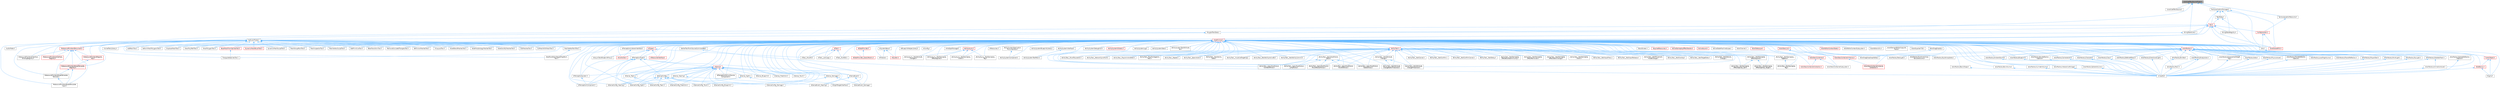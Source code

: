 digraph "LocalizedTextSourceTypes.h"
{
 // INTERACTIVE_SVG=YES
 // LATEX_PDF_SIZE
  bgcolor="transparent";
  edge [fontname=Helvetica,fontsize=10,labelfontname=Helvetica,labelfontsize=10];
  node [fontname=Helvetica,fontsize=10,shape=box,height=0.2,width=0.4];
  Node1 [id="Node000001",label="LocalizedTextSourceTypes.h",height=0.2,width=0.4,color="gray40", fillcolor="grey60", style="filled", fontcolor="black",tooltip=" "];
  Node1 -> Node2 [id="edge1_Node000001_Node000002",dir="back",color="steelblue1",style="solid",tooltip=" "];
  Node2 [id="Node000002",label="ILocalizedTextSource.h",height=0.2,width=0.4,color="grey40", fillcolor="white", style="filled",URL="$dd/dc6/ILocalizedTextSource_8h.html",tooltip=" "];
  Node1 -> Node3 [id="edge2_Node000001_Node000003",dir="back",color="steelblue1",style="solid",tooltip=" "];
  Node3 [id="Node000003",label="PolyglotTextData.h",height=0.2,width=0.4,color="grey40", fillcolor="white", style="filled",URL="$d7/dff/PolyglotTextData_8h.html",tooltip=" "];
  Node3 -> Node4 [id="edge3_Node000003_Node000004",dir="back",color="steelblue1",style="solid",tooltip=" "];
  Node4 [id="Node000004",label="KismetTextLibrary.h",height=0.2,width=0.4,color="grey40", fillcolor="white", style="filled",URL="$d8/d68/KismetTextLibrary_8h.html",tooltip=" "];
  Node3 -> Node5 [id="edge4_Node000003_Node000005",dir="back",color="steelblue1",style="solid",tooltip=" "];
  Node5 [id="Node000005",label="NoExportTypes.h",height=0.2,width=0.4,color="grey40", fillcolor="white", style="filled",URL="$d3/d21/NoExportTypes_8h.html",tooltip=" "];
  Node5 -> Node6 [id="edge5_Node000005_Node000006",dir="back",color="steelblue1",style="solid",tooltip=" "];
  Node6 [id="Node000006",label="AddPatchTool.h",height=0.2,width=0.4,color="grey40", fillcolor="white", style="filled",URL="$d5/deb/AddPatchTool_8h.html",tooltip=" "];
  Node5 -> Node7 [id="edge6_Node000005_Node000007",dir="back",color="steelblue1",style="solid",tooltip=" "];
  Node7 [id="Node000007",label="AddPrimitiveTool.h",height=0.2,width=0.4,color="grey40", fillcolor="white", style="filled",URL="$d5/dbf/AddPrimitiveTool_8h.html",tooltip=" "];
  Node5 -> Node8 [id="edge7_Node000005_Node000008",dir="back",color="steelblue1",style="solid",tooltip=" "];
  Node8 [id="Node000008",label="AudioMeter.h",height=0.2,width=0.4,color="grey40", fillcolor="white", style="filled",URL="$de/db0/AudioMeter_8h.html",tooltip=" "];
  Node5 -> Node9 [id="edge8_Node000005_Node000009",dir="back",color="steelblue1",style="solid",tooltip=" "];
  Node9 [id="Node000009",label="BakeTransformTool.h",height=0.2,width=0.4,color="grey40", fillcolor="white", style="filled",URL="$dc/d39/BakeTransformTool_8h.html",tooltip=" "];
  Node5 -> Node10 [id="edge9_Node000005_Node000010",dir="back",color="steelblue1",style="solid",tooltip=" "];
  Node10 [id="Node000010",label="BaseMeshFromSplinesTool.h",height=0.2,width=0.4,color="red", fillcolor="#FFF0F0", style="filled",URL="$da/d31/BaseMeshFromSplinesTool_8h.html",tooltip=" "];
  Node10 -> Node12 [id="edge10_Node000010_Node000012",dir="back",color="steelblue1",style="solid",tooltip=" "];
  Node12 [id="Node000012",label="TriangulateSplinesTool.h",height=0.2,width=0.4,color="grey40", fillcolor="white", style="filled",URL="$d9/de6/TriangulateSplinesTool_8h.html",tooltip=" "];
  Node5 -> Node13 [id="edge11_Node000005_Node000013",dir="back",color="steelblue1",style="solid",tooltip=" "];
  Node13 [id="Node000013",label="CSGMeshesTool.h",height=0.2,width=0.4,color="grey40", fillcolor="white", style="filled",URL="$db/dd1/CSGMeshesTool_8h.html",tooltip=" "];
  Node5 -> Node14 [id="edge12_Node000005_Node000014",dir="back",color="steelblue1",style="solid",tooltip=" "];
  Node14 [id="Node000014",label="CutMeshWithMeshTool.h",height=0.2,width=0.4,color="grey40", fillcolor="white", style="filled",URL="$d2/d2c/CutMeshWithMeshTool_8h.html",tooltip=" "];
  Node5 -> Node15 [id="edge13_Node000005_Node000015",dir="back",color="steelblue1",style="solid",tooltip=" "];
  Node15 [id="Node000015",label="DataflowEditorWeightMapPaint\lTool.h",height=0.2,width=0.4,color="grey40", fillcolor="white", style="filled",URL="$db/d46/DataflowEditorWeightMapPaintTool_8h.html",tooltip=" "];
  Node5 -> Node16 [id="edge14_Node000005_Node000016",dir="back",color="steelblue1",style="solid",tooltip=" "];
  Node16 [id="Node000016",label="DeformMeshPolygonsTool.h",height=0.2,width=0.4,color="grey40", fillcolor="white", style="filled",URL="$db/d72/DeformMeshPolygonsTool_8h.html",tooltip=" "];
  Node5 -> Node17 [id="edge15_Node000005_Node000017",dir="back",color="steelblue1",style="solid",tooltip=" "];
  Node17 [id="Node000017",label="DisplaceMeshTool.h",height=0.2,width=0.4,color="grey40", fillcolor="white", style="filled",URL="$da/d28/DisplaceMeshTool_8h.html",tooltip=" "];
  Node5 -> Node18 [id="edge16_Node000005_Node000018",dir="back",color="steelblue1",style="solid",tooltip=" "];
  Node18 [id="Node000018",label="DrawPolyPathTool.h",height=0.2,width=0.4,color="grey40", fillcolor="white", style="filled",URL="$dc/d3e/DrawPolyPathTool_8h.html",tooltip=" "];
  Node5 -> Node19 [id="edge17_Node000005_Node000019",dir="back",color="steelblue1",style="solid",tooltip=" "];
  Node19 [id="Node000019",label="DrawPolygonTool.h",height=0.2,width=0.4,color="grey40", fillcolor="white", style="filled",URL="$d0/d15/DrawPolygonTool_8h.html",tooltip=" "];
  Node5 -> Node20 [id="edge18_Node000005_Node000020",dir="back",color="steelblue1",style="solid",tooltip=" "];
  Node20 [id="Node000020",label="DynamicMeshBrushTool.h",height=0.2,width=0.4,color="red", fillcolor="#FFF0F0", style="filled",URL="$da/d04/DynamicMeshBrushTool_8h.html",tooltip=" "];
  Node5 -> Node24 [id="edge19_Node000005_Node000024",dir="back",color="steelblue1",style="solid",tooltip=" "];
  Node24 [id="Node000024",label="DynamicMeshSculptTool.h",height=0.2,width=0.4,color="grey40", fillcolor="white", style="filled",URL="$d6/d16/DynamicMeshSculptTool_8h.html",tooltip=" "];
  Node5 -> Node25 [id="edge20_Node000005_Node000025",dir="back",color="steelblue1",style="solid",tooltip=" "];
  Node25 [id="Node000025",label="MeshGroupPaintTool.h",height=0.2,width=0.4,color="grey40", fillcolor="white", style="filled",URL="$dd/d04/MeshGroupPaintTool_8h.html",tooltip=" "];
  Node5 -> Node26 [id="edge21_Node000005_Node000026",dir="back",color="steelblue1",style="solid",tooltip=" "];
  Node26 [id="Node000026",label="MeshInspectorTool.h",height=0.2,width=0.4,color="grey40", fillcolor="white", style="filled",URL="$de/da1/MeshInspectorTool_8h.html",tooltip=" "];
  Node5 -> Node27 [id="edge22_Node000005_Node000027",dir="back",color="steelblue1",style="solid",tooltip=" "];
  Node27 [id="Node000027",label="MeshVertexPaintTool.h",height=0.2,width=0.4,color="grey40", fillcolor="white", style="filled",URL="$db/d74/MeshVertexPaintTool_8h.html",tooltip=" "];
  Node27 -> Node15 [id="edge23_Node000027_Node000015",dir="back",color="steelblue1",style="solid",tooltip=" "];
  Node5 -> Node28 [id="edge24_Node000005_Node000028",dir="back",color="steelblue1",style="solid",tooltip=" "];
  Node28 [id="Node000028",label="MeshVertexSculptTool.h",height=0.2,width=0.4,color="grey40", fillcolor="white", style="filled",URL="$dc/da6/MeshVertexSculptTool_8h.html",tooltip=" "];
  Node5 -> Node29 [id="edge25_Node000005_Node000029",dir="back",color="steelblue1",style="solid",tooltip=" "];
  Node29 [id="Node000029",label="MetasoundFrontendDocument.h",height=0.2,width=0.4,color="red", fillcolor="#FFF0F0", style="filled",URL="$d2/de7/MetasoundFrontendDocument_8h.html",tooltip=" "];
  Node29 -> Node80 [id="edge26_Node000029_Node000080",dir="back",color="steelblue1",style="solid",tooltip=" "];
  Node80 [id="Node000080",label="MetasoundFrontendInterface\lBindingRegistry.h",height=0.2,width=0.4,color="grey40", fillcolor="white", style="filled",URL="$da/de4/MetasoundFrontendInterfaceBindingRegistry_8h.html",tooltip=" "];
  Node29 -> Node81 [id="edge27_Node000029_Node000081",dir="back",color="steelblue1",style="solid",tooltip=" "];
  Node81 [id="Node000081",label="MetasoundFrontendInterface\lRegistry.h",height=0.2,width=0.4,color="red", fillcolor="#FFF0F0", style="filled",URL="$d7/d91/MetasoundFrontendInterfaceRegistry_8h.html",tooltip=" "];
  Node29 -> Node36 [id="edge28_Node000029_Node000036",dir="back",color="steelblue1",style="solid",tooltip=" "];
  Node36 [id="Node000036",label="MetasoundFrontendNodeTemplate\lInput.h",height=0.2,width=0.4,color="grey40", fillcolor="white", style="filled",URL="$d6/d69/MetasoundFrontendNodeTemplateInput_8h.html",tooltip=" "];
  Node29 -> Node101 [id="edge29_Node000029_Node000101",dir="back",color="steelblue1",style="solid",tooltip=" "];
  Node101 [id="Node000101",label="MetasoundFrontendNodeTemplate\lRegistry.h",height=0.2,width=0.4,color="red", fillcolor="#FFF0F0", style="filled",URL="$d8/da9/MetasoundFrontendNodeTemplateRegistry_8h.html",tooltip=" "];
  Node101 -> Node36 [id="edge30_Node000101_Node000036",dir="back",color="steelblue1",style="solid",tooltip=" "];
  Node101 -> Node35 [id="edge31_Node000101_Node000035",dir="back",color="steelblue1",style="solid",tooltip=" "];
  Node35 [id="Node000035",label="MetasoundFrontendNodeTemplate\lReroute.h",height=0.2,width=0.4,color="grey40", fillcolor="white", style="filled",URL="$d7/d33/MetasoundFrontendNodeTemplateReroute_8h.html",tooltip=" "];
  Node35 -> Node36 [id="edge32_Node000035_Node000036",dir="back",color="steelblue1",style="solid",tooltip=" "];
  Node29 -> Node35 [id="edge33_Node000029_Node000035",dir="back",color="steelblue1",style="solid",tooltip=" "];
  Node29 -> Node103 [id="edge34_Node000029_Node000103",dir="back",color="steelblue1",style="solid",tooltip=" "];
  Node103 [id="Node000103",label="MetasoundFrontendRegistry\lKey.h",height=0.2,width=0.4,color="red", fillcolor="#FFF0F0", style="filled",URL="$d2/dfa/MetasoundFrontendRegistryKey_8h.html",tooltip=" "];
  Node103 -> Node101 [id="edge35_Node000103_Node000101",dir="back",color="steelblue1",style="solid",tooltip=" "];
  Node5 -> Node80 [id="edge36_Node000005_Node000080",dir="back",color="steelblue1",style="solid",tooltip=" "];
  Node5 -> Node81 [id="edge37_Node000005_Node000081",dir="back",color="steelblue1",style="solid",tooltip=" "];
  Node5 -> Node36 [id="edge38_Node000005_Node000036",dir="back",color="steelblue1",style="solid",tooltip=" "];
  Node5 -> Node101 [id="edge39_Node000005_Node000101",dir="back",color="steelblue1",style="solid",tooltip=" "];
  Node5 -> Node35 [id="edge40_Node000005_Node000035",dir="back",color="steelblue1",style="solid",tooltip=" "];
  Node5 -> Node103 [id="edge41_Node000005_Node000103",dir="back",color="steelblue1",style="solid",tooltip=" "];
  Node5 -> Node104 [id="edge42_Node000005_Node000104",dir="back",color="steelblue1",style="solid",tooltip=" "];
  Node104 [id="Node000104",label="RemoveOccludedTrianglesTool.h",height=0.2,width=0.4,color="grey40", fillcolor="white", style="filled",URL="$d9/da1/RemoveOccludedTrianglesTool_8h.html",tooltip=" "];
  Node5 -> Node105 [id="edge43_Node000005_Node000105",dir="back",color="steelblue1",style="solid",tooltip=" "];
  Node105 [id="Node000105",label="SelfUnionMeshesTool.h",height=0.2,width=0.4,color="grey40", fillcolor="white", style="filled",URL="$dc/dad/SelfUnionMeshesTool_8h.html",tooltip=" "];
  Node5 -> Node12 [id="edge44_Node000005_Node000012",dir="back",color="steelblue1",style="solid",tooltip=" "];
  Node5 -> Node106 [id="edge45_Node000005_Node000106",dir="back",color="steelblue1",style="solid",tooltip=" "];
  Node106 [id="Node000106",label="UVLayoutTool.h",height=0.2,width=0.4,color="grey40", fillcolor="white", style="filled",URL="$d6/d89/UVLayoutTool_8h.html",tooltip=" "];
  Node5 -> Node107 [id="edge46_Node000005_Node000107",dir="back",color="steelblue1",style="solid",tooltip=" "];
  Node107 [id="Node000107",label="VoxelBlendMeshesTool.h",height=0.2,width=0.4,color="grey40", fillcolor="white", style="filled",URL="$da/d0e/VoxelBlendMeshesTool_8h.html",tooltip=" "];
  Node5 -> Node108 [id="edge47_Node000005_Node000108",dir="back",color="steelblue1",style="solid",tooltip=" "];
  Node108 [id="Node000108",label="VoxelMorphologyMeshesTool.h",height=0.2,width=0.4,color="grey40", fillcolor="white", style="filled",URL="$dc/d30/VoxelMorphologyMeshesTool_8h.html",tooltip=" "];
  Node5 -> Node109 [id="edge48_Node000005_Node000109",dir="back",color="steelblue1",style="solid",tooltip=" "];
  Node109 [id="Node000109",label="VoxelSolidifyMeshesTool.h",height=0.2,width=0.4,color="grey40", fillcolor="white", style="filled",URL="$de/da2/VoxelSolidifyMeshesTool_8h.html",tooltip=" "];
  Node1 -> Node110 [id="edge49_Node000001_Node000110",dir="back",color="steelblue1",style="solid",tooltip=" "];
  Node110 [id="Node000110",label="StringTableCore.h",height=0.2,width=0.4,color="grey40", fillcolor="white", style="filled",URL="$d9/dd3/StringTableCore_8h.html",tooltip=" "];
  Node110 -> Node111 [id="edge50_Node000110_Node000111",dir="back",color="steelblue1",style="solid",tooltip=" "];
  Node111 [id="Node000111",label="GatherTextFromSourceCommandlet.h",height=0.2,width=0.4,color="grey40", fillcolor="white", style="filled",URL="$d7/ddb/GatherTextFromSourceCommandlet_8h.html",tooltip=" "];
  Node111 -> Node112 [id="edge51_Node000111_Node000112",dir="back",color="steelblue1",style="solid",tooltip=" "];
  Node112 [id="Node000112",label="UnrealEd.h",height=0.2,width=0.4,color="grey40", fillcolor="white", style="filled",URL="$d2/d5f/UnrealEd_8h.html",tooltip=" "];
  Node1 -> Node113 [id="edge52_Node000001_Node000113",dir="back",color="steelblue1",style="solid",tooltip=" "];
  Node113 [id="Node000113",label="TextLocalizationManager.h",height=0.2,width=0.4,color="grey40", fillcolor="white", style="filled",URL="$d5/d2e/TextLocalizationManager_8h.html",tooltip=" "];
  Node113 -> Node114 [id="edge53_Node000113_Node000114",dir="back",color="steelblue1",style="solid",tooltip=" "];
  Node114 [id="Node000114",label="Core.h",height=0.2,width=0.4,color="grey40", fillcolor="white", style="filled",URL="$d6/dd7/Core_8h.html",tooltip=" "];
  Node114 -> Node115 [id="edge54_Node000114_Node000115",dir="back",color="steelblue1",style="solid",tooltip=" "];
  Node115 [id="Node000115",label="CoreUObject.h",height=0.2,width=0.4,color="red", fillcolor="#FFF0F0", style="filled",URL="$d0/ded/CoreUObject_8h.html",tooltip=" "];
  Node115 -> Node116 [id="edge55_Node000115_Node000116",dir="back",color="steelblue1",style="solid",tooltip=" "];
  Node116 [id="Node000116",label="Engine.h",height=0.2,width=0.4,color="grey40", fillcolor="white", style="filled",URL="$d1/d34/Public_2Engine_8h.html",tooltip=" "];
  Node115 -> Node118 [id="edge56_Node000115_Node000118",dir="back",color="steelblue1",style="solid",tooltip=" "];
  Node118 [id="Node000118",label="SlateBasics.h",height=0.2,width=0.4,color="red", fillcolor="#FFF0F0", style="filled",URL="$da/d2f/SlateBasics_8h.html",tooltip=" "];
  Node118 -> Node116 [id="edge57_Node000118_Node000116",dir="back",color="steelblue1",style="solid",tooltip=" "];
  Node118 -> Node112 [id="edge58_Node000118_Node000112",dir="back",color="steelblue1",style="solid",tooltip=" "];
  Node114 -> Node116 [id="edge59_Node000114_Node000116",dir="back",color="steelblue1",style="solid",tooltip=" "];
  Node114 -> Node118 [id="edge60_Node000114_Node000118",dir="back",color="steelblue1",style="solid",tooltip=" "];
  Node113 -> Node122 [id="edge61_Node000113_Node000122",dir="back",color="steelblue1",style="solid",tooltip=" "];
  Node122 [id="Node000122",label="CoreMinimal.h",height=0.2,width=0.4,color="red", fillcolor="#FFF0F0", style="filled",URL="$d7/d67/CoreMinimal_8h.html",tooltip=" "];
  Node122 -> Node123 [id="edge62_Node000122_Node000123",dir="back",color="steelblue1",style="solid",tooltip=" "];
  Node123 [id="Node000123",label="AIAsyncTaskBlueprintProxy.h",height=0.2,width=0.4,color="grey40", fillcolor="white", style="filled",URL="$db/d07/AIAsyncTaskBlueprintProxy_8h.html",tooltip=" "];
  Node122 -> Node124 [id="edge63_Node000122_Node000124",dir="back",color="steelblue1",style="solid",tooltip=" "];
  Node124 [id="Node000124",label="AIBlueprintHelperLibrary.h",height=0.2,width=0.4,color="grey40", fillcolor="white", style="filled",URL="$dc/d00/AIBlueprintHelperLibrary_8h.html",tooltip=" "];
  Node122 -> Node125 [id="edge64_Node000122_Node000125",dir="back",color="steelblue1",style="solid",tooltip=" "];
  Node125 [id="Node000125",label="AIConfig.h",height=0.2,width=0.4,color="grey40", fillcolor="white", style="filled",URL="$da/da3/AIConfig_8h.html",tooltip=" "];
  Node122 -> Node126 [id="edge65_Node000122_Node000126",dir="back",color="steelblue1",style="solid",tooltip=" "];
  Node126 [id="Node000126",label="AIController.h",height=0.2,width=0.4,color="red", fillcolor="#FFF0F0", style="filled",URL="$d7/dd8/AIController_8h.html",tooltip=" "];
  Node122 -> Node129 [id="edge66_Node000122_Node000129",dir="back",color="steelblue1",style="solid",tooltip=" "];
  Node129 [id="Node000129",label="AIDataProvider.h",height=0.2,width=0.4,color="red", fillcolor="#FFF0F0", style="filled",URL="$dd/d5b/AIDataProvider_8h.html",tooltip=" "];
  Node129 -> Node130 [id="edge67_Node000129_Node000130",dir="back",color="steelblue1",style="solid",tooltip=" "];
  Node130 [id="Node000130",label="AIDataProvider_QueryParams.h",height=0.2,width=0.4,color="red", fillcolor="#FFF0F0", style="filled",URL="$d3/dd9/AIDataProvider__QueryParams_8h.html",tooltip=" "];
  Node122 -> Node130 [id="edge68_Node000122_Node000130",dir="back",color="steelblue1",style="solid",tooltip=" "];
  Node122 -> Node140 [id="edge69_Node000122_Node000140",dir="back",color="steelblue1",style="solid",tooltip=" "];
  Node140 [id="Node000140",label="AIHotSpotManager.h",height=0.2,width=0.4,color="grey40", fillcolor="white", style="filled",URL="$da/d1d/AIHotSpotManager_8h.html",tooltip=" "];
  Node122 -> Node141 [id="edge70_Node000122_Node000141",dir="back",color="steelblue1",style="solid",tooltip=" "];
  Node141 [id="Node000141",label="AIModule.h",height=0.2,width=0.4,color="grey40", fillcolor="white", style="filled",URL="$d9/df1/AIModule_8h.html",tooltip=" "];
  Node122 -> Node142 [id="edge71_Node000122_Node000142",dir="back",color="steelblue1",style="solid",tooltip=" "];
  Node142 [id="Node000142",label="AIPerceptionComponent.h",height=0.2,width=0.4,color="grey40", fillcolor="white", style="filled",URL="$d6/d0a/AIPerceptionComponent_8h.html",tooltip=" "];
  Node122 -> Node143 [id="edge72_Node000122_Node000143",dir="back",color="steelblue1",style="solid",tooltip=" "];
  Node143 [id="Node000143",label="AIPerceptionListenerInterface.h",height=0.2,width=0.4,color="grey40", fillcolor="white", style="filled",URL="$d4/dd7/AIPerceptionListenerInterface_8h.html",tooltip=" "];
  Node143 -> Node126 [id="edge73_Node000143_Node000126",dir="back",color="steelblue1",style="solid",tooltip=" "];
  Node122 -> Node144 [id="edge74_Node000122_Node000144",dir="back",color="steelblue1",style="solid",tooltip=" "];
  Node144 [id="Node000144",label="AIPerceptionStimuliSource\lComponent.h",height=0.2,width=0.4,color="grey40", fillcolor="white", style="filled",URL="$df/da3/AIPerceptionStimuliSourceComponent_8h.html",tooltip=" "];
  Node122 -> Node145 [id="edge75_Node000122_Node000145",dir="back",color="steelblue1",style="solid",tooltip=" "];
  Node145 [id="Node000145",label="AIPerceptionSystem.h",height=0.2,width=0.4,color="grey40", fillcolor="white", style="filled",URL="$d0/d08/AIPerceptionSystem_8h.html",tooltip=" "];
  Node145 -> Node142 [id="edge76_Node000145_Node000142",dir="back",color="steelblue1",style="solid",tooltip=" "];
  Node122 -> Node146 [id="edge77_Node000122_Node000146",dir="back",color="steelblue1",style="solid",tooltip=" "];
  Node146 [id="Node000146",label="AIPerceptionTypes.h",height=0.2,width=0.4,color="grey40", fillcolor="white", style="filled",URL="$de/d00/AIPerceptionTypes_8h.html",tooltip=" "];
  Node146 -> Node142 [id="edge78_Node000146_Node000142",dir="back",color="steelblue1",style="solid",tooltip=" "];
  Node146 -> Node145 [id="edge79_Node000146_Node000145",dir="back",color="steelblue1",style="solid",tooltip=" "];
  Node146 -> Node147 [id="edge80_Node000146_Node000147",dir="back",color="steelblue1",style="solid",tooltip=" "];
  Node147 [id="Node000147",label="AISense.h",height=0.2,width=0.4,color="red", fillcolor="#FFF0F0", style="filled",URL="$d3/dbd/AISense_8h.html",tooltip=" "];
  Node147 -> Node142 [id="edge81_Node000147_Node000142",dir="back",color="steelblue1",style="solid",tooltip=" "];
  Node147 -> Node144 [id="edge82_Node000147_Node000144",dir="back",color="steelblue1",style="solid",tooltip=" "];
  Node147 -> Node145 [id="edge83_Node000147_Node000145",dir="back",color="steelblue1",style="solid",tooltip=" "];
  Node147 -> Node148 [id="edge84_Node000147_Node000148",dir="back",color="steelblue1",style="solid",tooltip=" "];
  Node148 [id="Node000148",label="AISenseConfig.h",height=0.2,width=0.4,color="grey40", fillcolor="white", style="filled",URL="$d4/d73/AISenseConfig_8h.html",tooltip=" "];
  Node148 -> Node149 [id="edge85_Node000148_Node000149",dir="back",color="steelblue1",style="solid",tooltip=" "];
  Node149 [id="Node000149",label="AISenseConfig_Blueprint.h",height=0.2,width=0.4,color="grey40", fillcolor="white", style="filled",URL="$d7/ddf/AISenseConfig__Blueprint_8h.html",tooltip=" "];
  Node148 -> Node150 [id="edge86_Node000148_Node000150",dir="back",color="steelblue1",style="solid",tooltip=" "];
  Node150 [id="Node000150",label="AISenseConfig_Damage.h",height=0.2,width=0.4,color="grey40", fillcolor="white", style="filled",URL="$d4/d13/AISenseConfig__Damage_8h.html",tooltip=" "];
  Node148 -> Node151 [id="edge87_Node000148_Node000151",dir="back",color="steelblue1",style="solid",tooltip=" "];
  Node151 [id="Node000151",label="AISenseConfig_Hearing.h",height=0.2,width=0.4,color="grey40", fillcolor="white", style="filled",URL="$df/d81/AISenseConfig__Hearing_8h.html",tooltip=" "];
  Node148 -> Node152 [id="edge88_Node000148_Node000152",dir="back",color="steelblue1",style="solid",tooltip=" "];
  Node152 [id="Node000152",label="AISenseConfig_Prediction.h",height=0.2,width=0.4,color="grey40", fillcolor="white", style="filled",URL="$d2/d6e/AISenseConfig__Prediction_8h.html",tooltip=" "];
  Node148 -> Node153 [id="edge89_Node000148_Node000153",dir="back",color="steelblue1",style="solid",tooltip=" "];
  Node153 [id="Node000153",label="AISenseConfig_Sight.h",height=0.2,width=0.4,color="grey40", fillcolor="white", style="filled",URL="$d7/d17/AISenseConfig__Sight_8h.html",tooltip=" "];
  Node148 -> Node154 [id="edge90_Node000148_Node000154",dir="back",color="steelblue1",style="solid",tooltip=" "];
  Node154 [id="Node000154",label="AISenseConfig_Team.h",height=0.2,width=0.4,color="grey40", fillcolor="white", style="filled",URL="$dc/daf/AISenseConfig__Team_8h.html",tooltip=" "];
  Node148 -> Node155 [id="edge91_Node000148_Node000155",dir="back",color="steelblue1",style="solid",tooltip=" "];
  Node155 [id="Node000155",label="AISenseConfig_Touch.h",height=0.2,width=0.4,color="grey40", fillcolor="white", style="filled",URL="$df/d3a/AISenseConfig__Touch_8h.html",tooltip=" "];
  Node147 -> Node149 [id="edge92_Node000147_Node000149",dir="back",color="steelblue1",style="solid",tooltip=" "];
  Node147 -> Node150 [id="edge93_Node000147_Node000150",dir="back",color="steelblue1",style="solid",tooltip=" "];
  Node147 -> Node151 [id="edge94_Node000147_Node000151",dir="back",color="steelblue1",style="solid",tooltip=" "];
  Node147 -> Node152 [id="edge95_Node000147_Node000152",dir="back",color="steelblue1",style="solid",tooltip=" "];
  Node147 -> Node153 [id="edge96_Node000147_Node000153",dir="back",color="steelblue1",style="solid",tooltip=" "];
  Node147 -> Node154 [id="edge97_Node000147_Node000154",dir="back",color="steelblue1",style="solid",tooltip=" "];
  Node147 -> Node155 [id="edge98_Node000147_Node000155",dir="back",color="steelblue1",style="solid",tooltip=" "];
  Node147 -> Node156 [id="edge99_Node000147_Node000156",dir="back",color="steelblue1",style="solid",tooltip=" "];
  Node156 [id="Node000156",label="AISense_Blueprint.h",height=0.2,width=0.4,color="grey40", fillcolor="white", style="filled",URL="$d6/d30/AISense__Blueprint_8h.html",tooltip=" "];
  Node147 -> Node157 [id="edge100_Node000147_Node000157",dir="back",color="steelblue1",style="solid",tooltip=" "];
  Node157 [id="Node000157",label="AISense_Damage.h",height=0.2,width=0.4,color="grey40", fillcolor="white", style="filled",URL="$dd/d37/AISense__Damage_8h.html",tooltip=" "];
  Node157 -> Node150 [id="edge101_Node000157_Node000150",dir="back",color="steelblue1",style="solid",tooltip=" "];
  Node157 -> Node158 [id="edge102_Node000157_Node000158",dir="back",color="steelblue1",style="solid",tooltip=" "];
  Node158 [id="Node000158",label="AISenseEvent_Damage.h",height=0.2,width=0.4,color="grey40", fillcolor="white", style="filled",URL="$db/d23/AISenseEvent__Damage_8h.html",tooltip=" "];
  Node147 -> Node159 [id="edge103_Node000147_Node000159",dir="back",color="steelblue1",style="solid",tooltip=" "];
  Node159 [id="Node000159",label="AISense_Hearing.h",height=0.2,width=0.4,color="grey40", fillcolor="white", style="filled",URL="$dc/d03/AISense__Hearing_8h.html",tooltip=" "];
  Node159 -> Node151 [id="edge104_Node000159_Node000151",dir="back",color="steelblue1",style="solid",tooltip=" "];
  Node159 -> Node160 [id="edge105_Node000159_Node000160",dir="back",color="steelblue1",style="solid",tooltip=" "];
  Node160 [id="Node000160",label="AISenseEvent_Hearing.h",height=0.2,width=0.4,color="grey40", fillcolor="white", style="filled",URL="$df/d3a/AISenseEvent__Hearing_8h.html",tooltip=" "];
  Node147 -> Node161 [id="edge106_Node000147_Node000161",dir="back",color="steelblue1",style="solid",tooltip=" "];
  Node161 [id="Node000161",label="AISense_Prediction.h",height=0.2,width=0.4,color="grey40", fillcolor="white", style="filled",URL="$d4/de0/AISense__Prediction_8h.html",tooltip=" "];
  Node147 -> Node162 [id="edge107_Node000147_Node000162",dir="back",color="steelblue1",style="solid",tooltip=" "];
  Node162 [id="Node000162",label="AISense_Sight.h",height=0.2,width=0.4,color="grey40", fillcolor="white", style="filled",URL="$d7/d6f/AISense__Sight_8h.html",tooltip=" "];
  Node162 -> Node153 [id="edge108_Node000162_Node000153",dir="back",color="steelblue1",style="solid",tooltip=" "];
  Node162 -> Node163 [id="edge109_Node000162_Node000163",dir="back",color="steelblue1",style="solid",tooltip=" "];
  Node163 [id="Node000163",label="AISightTargetInterface.h",height=0.2,width=0.4,color="grey40", fillcolor="white", style="filled",URL="$d0/dd7/AISightTargetInterface_8h.html",tooltip=" "];
  Node147 -> Node164 [id="edge110_Node000147_Node000164",dir="back",color="steelblue1",style="solid",tooltip=" "];
  Node164 [id="Node000164",label="AISense_Team.h",height=0.2,width=0.4,color="grey40", fillcolor="white", style="filled",URL="$d7/d7a/AISense__Team_8h.html",tooltip=" "];
  Node164 -> Node154 [id="edge111_Node000164_Node000154",dir="back",color="steelblue1",style="solid",tooltip=" "];
  Node147 -> Node165 [id="edge112_Node000147_Node000165",dir="back",color="steelblue1",style="solid",tooltip=" "];
  Node165 [id="Node000165",label="AISense_Touch.h",height=0.2,width=0.4,color="grey40", fillcolor="white", style="filled",URL="$d6/db4/AISense__Touch_8h.html",tooltip=" "];
  Node146 -> Node148 [id="edge113_Node000146_Node000148",dir="back",color="steelblue1",style="solid",tooltip=" "];
  Node146 -> Node151 [id="edge114_Node000146_Node000151",dir="back",color="steelblue1",style="solid",tooltip=" "];
  Node146 -> Node153 [id="edge115_Node000146_Node000153",dir="back",color="steelblue1",style="solid",tooltip=" "];
  Node146 -> Node166 [id="edge116_Node000146_Node000166",dir="back",color="steelblue1",style="solid",tooltip=" "];
  Node166 [id="Node000166",label="AISenseEvent.h",height=0.2,width=0.4,color="grey40", fillcolor="white", style="filled",URL="$de/d44/AISenseEvent_8h.html",tooltip=" "];
  Node166 -> Node158 [id="edge117_Node000166_Node000158",dir="back",color="steelblue1",style="solid",tooltip=" "];
  Node166 -> Node160 [id="edge118_Node000166_Node000160",dir="back",color="steelblue1",style="solid",tooltip=" "];
  Node122 -> Node167 [id="edge119_Node000122_Node000167",dir="back",color="steelblue1",style="solid",tooltip=" "];
  Node167 [id="Node000167",label="AIResourceInterface.h",height=0.2,width=0.4,color="red", fillcolor="#FFF0F0", style="filled",URL="$dd/d0d/AIResourceInterface_8h.html",tooltip=" "];
  Node122 -> Node224 [id="edge120_Node000122_Node000224",dir="back",color="steelblue1",style="solid",tooltip=" "];
  Node224 [id="Node000224",label="AIResources.h",height=0.2,width=0.4,color="grey40", fillcolor="white", style="filled",URL="$d9/db0/AIResources_8h.html",tooltip=" "];
  Node122 -> Node147 [id="edge121_Node000122_Node000147",dir="back",color="steelblue1",style="solid",tooltip=" "];
  Node122 -> Node148 [id="edge122_Node000122_Node000148",dir="back",color="steelblue1",style="solid",tooltip=" "];
  Node122 -> Node149 [id="edge123_Node000122_Node000149",dir="back",color="steelblue1",style="solid",tooltip=" "];
  Node122 -> Node150 [id="edge124_Node000122_Node000150",dir="back",color="steelblue1",style="solid",tooltip=" "];
  Node122 -> Node151 [id="edge125_Node000122_Node000151",dir="back",color="steelblue1",style="solid",tooltip=" "];
  Node122 -> Node152 [id="edge126_Node000122_Node000152",dir="back",color="steelblue1",style="solid",tooltip=" "];
  Node122 -> Node153 [id="edge127_Node000122_Node000153",dir="back",color="steelblue1",style="solid",tooltip=" "];
  Node122 -> Node154 [id="edge128_Node000122_Node000154",dir="back",color="steelblue1",style="solid",tooltip=" "];
  Node122 -> Node155 [id="edge129_Node000122_Node000155",dir="back",color="steelblue1",style="solid",tooltip=" "];
  Node122 -> Node166 [id="edge130_Node000122_Node000166",dir="back",color="steelblue1",style="solid",tooltip=" "];
  Node122 -> Node158 [id="edge131_Node000122_Node000158",dir="back",color="steelblue1",style="solid",tooltip=" "];
  Node122 -> Node160 [id="edge132_Node000122_Node000160",dir="back",color="steelblue1",style="solid",tooltip=" "];
  Node122 -> Node156 [id="edge133_Node000122_Node000156",dir="back",color="steelblue1",style="solid",tooltip=" "];
  Node122 -> Node157 [id="edge134_Node000122_Node000157",dir="back",color="steelblue1",style="solid",tooltip=" "];
  Node122 -> Node159 [id="edge135_Node000122_Node000159",dir="back",color="steelblue1",style="solid",tooltip=" "];
  Node122 -> Node161 [id="edge136_Node000122_Node000161",dir="back",color="steelblue1",style="solid",tooltip=" "];
  Node122 -> Node162 [id="edge137_Node000122_Node000162",dir="back",color="steelblue1",style="solid",tooltip=" "];
  Node122 -> Node164 [id="edge138_Node000122_Node000164",dir="back",color="steelblue1",style="solid",tooltip=" "];
  Node122 -> Node165 [id="edge139_Node000122_Node000165",dir="back",color="steelblue1",style="solid",tooltip=" "];
  Node122 -> Node163 [id="edge140_Node000122_Node000163",dir="back",color="steelblue1",style="solid",tooltip=" "];
  Node122 -> Node225 [id="edge141_Node000122_Node000225",dir="back",color="steelblue1",style="solid",tooltip=" "];
  Node225 [id="Node000225",label="AISystem.h",height=0.2,width=0.4,color="red", fillcolor="#FFF0F0", style="filled",URL="$d0/d71/AISystem_8h.html",tooltip=" "];
  Node122 -> Node230 [id="edge142_Node000122_Node000230",dir="back",color="steelblue1",style="solid",tooltip=" "];
  Node230 [id="Node000230",label="AISystemBase.h",height=0.2,width=0.4,color="grey40", fillcolor="white", style="filled",URL="$d5/d44/AISystemBase_8h.html",tooltip=" "];
  Node230 -> Node141 [id="edge143_Node000230_Node000141",dir="back",color="steelblue1",style="solid",tooltip=" "];
  Node230 -> Node225 [id="edge144_Node000230_Node000225",dir="back",color="steelblue1",style="solid",tooltip=" "];
  Node122 -> Node231 [id="edge145_Node000122_Node000231",dir="back",color="steelblue1",style="solid",tooltip=" "];
  Node231 [id="Node000231",label="AITask.h",height=0.2,width=0.4,color="red", fillcolor="#FFF0F0", style="filled",URL="$d6/de2/AITask_8h.html",tooltip=" "];
  Node231 -> Node232 [id="edge146_Node000231_Node000232",dir="back",color="steelblue1",style="solid",tooltip=" "];
  Node232 [id="Node000232",label="AITask_LockLogic.h",height=0.2,width=0.4,color="grey40", fillcolor="white", style="filled",URL="$d8/d28/AITask__LockLogic_8h.html",tooltip=" "];
  Node231 -> Node221 [id="edge147_Node000231_Node000221",dir="back",color="steelblue1",style="solid",tooltip=" "];
  Node221 [id="Node000221",label="AITask_MoveTo.h",height=0.2,width=0.4,color="grey40", fillcolor="white", style="filled",URL="$d4/dc4/AITask__MoveTo_8h.html",tooltip=" "];
  Node231 -> Node233 [id="edge148_Node000231_Node000233",dir="back",color="steelblue1",style="solid",tooltip=" "];
  Node233 [id="Node000233",label="AITask_RunEQS.h",height=0.2,width=0.4,color="grey40", fillcolor="white", style="filled",URL="$d9/d9f/AITask__RunEQS_8h.html",tooltip=" "];
  Node122 -> Node232 [id="edge149_Node000122_Node000232",dir="back",color="steelblue1",style="solid",tooltip=" "];
  Node122 -> Node221 [id="edge150_Node000122_Node000221",dir="back",color="steelblue1",style="solid",tooltip=" "];
  Node122 -> Node233 [id="edge151_Node000122_Node000233",dir="back",color="steelblue1",style="solid",tooltip=" "];
  Node122 -> Node234 [id="edge152_Node000122_Node000234",dir="back",color="steelblue1",style="solid",tooltip=" "];
  Node234 [id="Node000234",label="AITypes.h",height=0.2,width=0.4,color="red", fillcolor="#FFF0F0", style="filled",URL="$dd/d64/AITypes_8h.html",tooltip=" "];
  Node234 -> Node123 [id="edge153_Node000234_Node000123",dir="back",color="steelblue1",style="solid",tooltip=" "];
  Node234 -> Node126 [id="edge154_Node000234_Node000126",dir="back",color="steelblue1",style="solid",tooltip=" "];
  Node234 -> Node146 [id="edge155_Node000234_Node000146",dir="back",color="steelblue1",style="solid",tooltip=" "];
  Node234 -> Node167 [id="edge156_Node000234_Node000167",dir="back",color="steelblue1",style="solid",tooltip=" "];
  Node234 -> Node221 [id="edge157_Node000234_Node000221",dir="back",color="steelblue1",style="solid",tooltip=" "];
  Node122 -> Node239 [id="edge158_Node000122_Node000239",dir="back",color="steelblue1",style="solid",tooltip=" "];
  Node239 [id="Node000239",label="AbilityAsync.h",height=0.2,width=0.4,color="red", fillcolor="#FFF0F0", style="filled",URL="$d8/dce/AbilityAsync_8h.html",tooltip=" "];
  Node239 -> Node240 [id="edge159_Node000239_Node000240",dir="back",color="steelblue1",style="solid",tooltip=" "];
  Node240 [id="Node000240",label="AbilityAsync_WaitAttribute\lChanged.h",height=0.2,width=0.4,color="grey40", fillcolor="white", style="filled",URL="$d8/d81/AbilityAsync__WaitAttributeChanged_8h.html",tooltip=" "];
  Node239 -> Node241 [id="edge160_Node000239_Node000241",dir="back",color="steelblue1",style="solid",tooltip=" "];
  Node241 [id="Node000241",label="AbilityAsync_WaitGameplay\lEffectApplied.h",height=0.2,width=0.4,color="grey40", fillcolor="white", style="filled",URL="$dd/d1a/AbilityAsync__WaitGameplayEffectApplied_8h.html",tooltip=" "];
  Node239 -> Node242 [id="edge161_Node000239_Node000242",dir="back",color="steelblue1",style="solid",tooltip=" "];
  Node242 [id="Node000242",label="AbilityAsync_WaitGameplay\lEvent.h",height=0.2,width=0.4,color="grey40", fillcolor="white", style="filled",URL="$d4/d2d/AbilityAsync__WaitGameplayEvent_8h.html",tooltip=" "];
  Node239 -> Node243 [id="edge162_Node000239_Node000243",dir="back",color="steelblue1",style="solid",tooltip=" "];
  Node243 [id="Node000243",label="AbilityAsync_WaitGameplay\lTag.h",height=0.2,width=0.4,color="grey40", fillcolor="white", style="filled",URL="$d8/dc5/AbilityAsync__WaitGameplayTag_8h.html",tooltip=" "];
  Node122 -> Node240 [id="edge163_Node000122_Node000240",dir="back",color="steelblue1",style="solid",tooltip=" "];
  Node122 -> Node241 [id="edge164_Node000122_Node000241",dir="back",color="steelblue1",style="solid",tooltip=" "];
  Node122 -> Node242 [id="edge165_Node000122_Node000242",dir="back",color="steelblue1",style="solid",tooltip=" "];
  Node122 -> Node243 [id="edge166_Node000122_Node000243",dir="back",color="steelblue1",style="solid",tooltip=" "];
  Node122 -> Node246 [id="edge167_Node000122_Node000246",dir="back",color="steelblue1",style="solid",tooltip=" "];
  Node246 [id="Node000246",label="AbilitySystemBlueprintLibrary.h",height=0.2,width=0.4,color="grey40", fillcolor="white", style="filled",URL="$d5/dd6/AbilitySystemBlueprintLibrary_8h.html",tooltip=" "];
  Node122 -> Node247 [id="edge168_Node000122_Node000247",dir="back",color="steelblue1",style="solid",tooltip=" "];
  Node247 [id="Node000247",label="AbilitySystemComponent.h",height=0.2,width=0.4,color="grey40", fillcolor="white", style="filled",URL="$d0/da3/AbilitySystemComponent_8h.html",tooltip=" "];
  Node122 -> Node248 [id="edge169_Node000122_Node000248",dir="back",color="steelblue1",style="solid",tooltip=" "];
  Node248 [id="Node000248",label="AbilitySystemDebugHUD.h",height=0.2,width=0.4,color="grey40", fillcolor="white", style="filled",URL="$dc/d84/AbilitySystemDebugHUD_8h.html",tooltip=" "];
  Node122 -> Node249 [id="edge170_Node000122_Node000249",dir="back",color="steelblue1",style="solid",tooltip=" "];
  Node249 [id="Node000249",label="AbilitySystemGlobals.h",height=0.2,width=0.4,color="red", fillcolor="#FFF0F0", style="filled",URL="$dc/d82/AbilitySystemGlobals_8h.html",tooltip=" "];
  Node122 -> Node251 [id="edge171_Node000122_Node000251",dir="back",color="steelblue1",style="solid",tooltip=" "];
  Node251 [id="Node000251",label="AbilitySystemInterface.h",height=0.2,width=0.4,color="grey40", fillcolor="white", style="filled",URL="$d8/d76/AbilitySystemInterface_8h.html",tooltip=" "];
  Node251 -> Node252 [id="edge172_Node000251_Node000252",dir="back",color="steelblue1",style="solid",tooltip=" "];
  Node252 [id="Node000252",label="AbilitySystemTestPawn.h",height=0.2,width=0.4,color="grey40", fillcolor="white", style="filled",URL="$d9/d5f/AbilitySystemTestPawn_8h.html",tooltip=" "];
  Node122 -> Node253 [id="edge173_Node000122_Node000253",dir="back",color="steelblue1",style="solid",tooltip=" "];
  Node253 [id="Node000253",label="AbilitySystemLog.h",height=0.2,width=0.4,color="grey40", fillcolor="white", style="filled",URL="$d9/d0f/AbilitySystemLog_8h.html",tooltip=" "];
  Node122 -> Node254 [id="edge174_Node000122_Node000254",dir="back",color="steelblue1",style="solid",tooltip=" "];
  Node254 [id="Node000254",label="AbilitySystemReplication\lProxyInterface.h",height=0.2,width=0.4,color="grey40", fillcolor="white", style="filled",URL="$d9/d17/AbilitySystemReplicationProxyInterface_8h.html",tooltip=" "];
  Node254 -> Node247 [id="edge175_Node000254_Node000247",dir="back",color="steelblue1",style="solid",tooltip=" "];
  Node122 -> Node255 [id="edge176_Node000122_Node000255",dir="back",color="steelblue1",style="solid",tooltip=" "];
  Node255 [id="Node000255",label="AbilitySystemStats.h",height=0.2,width=0.4,color="grey40", fillcolor="white", style="filled",URL="$d2/d42/AbilitySystemStats_8h.html",tooltip=" "];
  Node122 -> Node256 [id="edge177_Node000122_Node000256",dir="back",color="steelblue1",style="solid",tooltip=" "];
  Node256 [id="Node000256",label="AbilitySystemTestAttribute\lSet.h",height=0.2,width=0.4,color="grey40", fillcolor="white", style="filled",URL="$df/d1f/AbilitySystemTestAttributeSet_8h.html",tooltip=" "];
  Node122 -> Node252 [id="edge178_Node000122_Node000252",dir="back",color="steelblue1",style="solid",tooltip=" "];
  Node122 -> Node257 [id="edge179_Node000122_Node000257",dir="back",color="steelblue1",style="solid",tooltip=" "];
  Node257 [id="Node000257",label="AbilityTask.h",height=0.2,width=0.4,color="red", fillcolor="#FFF0F0", style="filled",URL="$d2/d8e/AbilityTask_8h.html",tooltip=" "];
  Node257 -> Node258 [id="edge180_Node000257_Node000258",dir="back",color="steelblue1",style="solid",tooltip=" "];
  Node258 [id="Node000258",label="AbilityTask_ApplyRootMotion\lConstantForce.h",height=0.2,width=0.4,color="grey40", fillcolor="white", style="filled",URL="$d0/de8/AbilityTask__ApplyRootMotionConstantForce_8h.html",tooltip=" "];
  Node257 -> Node259 [id="edge181_Node000257_Node000259",dir="back",color="steelblue1",style="solid",tooltip=" "];
  Node259 [id="Node000259",label="AbilityTask_ApplyRootMotion\lJumpForce.h",height=0.2,width=0.4,color="grey40", fillcolor="white", style="filled",URL="$d7/db6/AbilityTask__ApplyRootMotionJumpForce_8h.html",tooltip=" "];
  Node257 -> Node260 [id="edge182_Node000257_Node000260",dir="back",color="steelblue1",style="solid",tooltip=" "];
  Node260 [id="Node000260",label="AbilityTask_ApplyRootMotion\lMoveToActorForce.h",height=0.2,width=0.4,color="grey40", fillcolor="white", style="filled",URL="$d5/de3/AbilityTask__ApplyRootMotionMoveToActorForce_8h.html",tooltip=" "];
  Node257 -> Node261 [id="edge183_Node000257_Node000261",dir="back",color="steelblue1",style="solid",tooltip=" "];
  Node261 [id="Node000261",label="AbilityTask_ApplyRootMotion\lMoveToForce.h",height=0.2,width=0.4,color="grey40", fillcolor="white", style="filled",URL="$d3/dc3/AbilityTask__ApplyRootMotionMoveToForce_8h.html",tooltip=" "];
  Node257 -> Node262 [id="edge184_Node000257_Node000262",dir="back",color="steelblue1",style="solid",tooltip=" "];
  Node262 [id="Node000262",label="AbilityTask_ApplyRootMotion\lRadialForce.h",height=0.2,width=0.4,color="grey40", fillcolor="white", style="filled",URL="$da/d06/AbilityTask__ApplyRootMotionRadialForce_8h.html",tooltip=" "];
  Node257 -> Node263 [id="edge185_Node000257_Node000263",dir="back",color="steelblue1",style="solid",tooltip=" "];
  Node263 [id="Node000263",label="AbilityTask_ApplyRootMotion\l_Base.h",height=0.2,width=0.4,color="grey40", fillcolor="white", style="filled",URL="$d8/d7d/AbilityTask__ApplyRootMotion__Base_8h.html",tooltip=" "];
  Node263 -> Node258 [id="edge186_Node000263_Node000258",dir="back",color="steelblue1",style="solid",tooltip=" "];
  Node263 -> Node259 [id="edge187_Node000263_Node000259",dir="back",color="steelblue1",style="solid",tooltip=" "];
  Node263 -> Node260 [id="edge188_Node000263_Node000260",dir="back",color="steelblue1",style="solid",tooltip=" "];
  Node263 -> Node261 [id="edge189_Node000263_Node000261",dir="back",color="steelblue1",style="solid",tooltip=" "];
  Node263 -> Node262 [id="edge190_Node000263_Node000262",dir="back",color="steelblue1",style="solid",tooltip=" "];
  Node257 -> Node264 [id="edge191_Node000257_Node000264",dir="back",color="steelblue1",style="solid",tooltip=" "];
  Node264 [id="Node000264",label="AbilityTask_MoveToLocation.h",height=0.2,width=0.4,color="grey40", fillcolor="white", style="filled",URL="$da/d8d/AbilityTask__MoveToLocation_8h.html",tooltip=" "];
  Node257 -> Node265 [id="edge192_Node000257_Node000265",dir="back",color="steelblue1",style="solid",tooltip=" "];
  Node265 [id="Node000265",label="AbilityTask_NetworkSyncPoint.h",height=0.2,width=0.4,color="grey40", fillcolor="white", style="filled",URL="$dc/d62/AbilityTask__NetworkSyncPoint_8h.html",tooltip=" "];
  Node257 -> Node266 [id="edge193_Node000257_Node000266",dir="back",color="steelblue1",style="solid",tooltip=" "];
  Node266 [id="Node000266",label="AbilityTask_PlayAnimAndWait.h",height=0.2,width=0.4,color="grey40", fillcolor="white", style="filled",URL="$d4/d50/AbilityTask__PlayAnimAndWait_8h.html",tooltip=" "];
  Node257 -> Node267 [id="edge194_Node000257_Node000267",dir="back",color="steelblue1",style="solid",tooltip=" "];
  Node267 [id="Node000267",label="AbilityTask_PlayMontageAnd\lWait.h",height=0.2,width=0.4,color="grey40", fillcolor="white", style="filled",URL="$de/d05/AbilityTask__PlayMontageAndWait_8h.html",tooltip=" "];
  Node257 -> Node268 [id="edge195_Node000257_Node000268",dir="back",color="steelblue1",style="solid",tooltip=" "];
  Node268 [id="Node000268",label="AbilityTask_Repeat.h",height=0.2,width=0.4,color="grey40", fillcolor="white", style="filled",URL="$da/d7d/AbilityTask__Repeat_8h.html",tooltip=" "];
  Node257 -> Node269 [id="edge196_Node000257_Node000269",dir="back",color="steelblue1",style="solid",tooltip=" "];
  Node269 [id="Node000269",label="AbilityTask_SpawnActor.h",height=0.2,width=0.4,color="grey40", fillcolor="white", style="filled",URL="$dc/d97/AbilityTask__SpawnActor_8h.html",tooltip=" "];
  Node257 -> Node270 [id="edge197_Node000257_Node000270",dir="back",color="steelblue1",style="solid",tooltip=" "];
  Node270 [id="Node000270",label="AbilityTask_StartAbility\lState.h",height=0.2,width=0.4,color="grey40", fillcolor="white", style="filled",URL="$db/d91/AbilityTask__StartAbilityState_8h.html",tooltip=" "];
  Node257 -> Node271 [id="edge198_Node000257_Node000271",dir="back",color="steelblue1",style="solid",tooltip=" "];
  Node271 [id="Node000271",label="AbilityTask_VisualizeTargeting.h",height=0.2,width=0.4,color="grey40", fillcolor="white", style="filled",URL="$df/dbd/AbilityTask__VisualizeTargeting_8h.html",tooltip=" "];
  Node257 -> Node272 [id="edge199_Node000257_Node000272",dir="back",color="steelblue1",style="solid",tooltip=" "];
  Node272 [id="Node000272",label="AbilityTask_WaitAbilityActivate.h",height=0.2,width=0.4,color="grey40", fillcolor="white", style="filled",URL="$db/da3/AbilityTask__WaitAbilityActivate_8h.html",tooltip=" "];
  Node257 -> Node273 [id="edge200_Node000257_Node000273",dir="back",color="steelblue1",style="solid",tooltip=" "];
  Node273 [id="Node000273",label="AbilityTask_WaitAbilityCommit.h",height=0.2,width=0.4,color="grey40", fillcolor="white", style="filled",URL="$de/de8/AbilityTask__WaitAbilityCommit_8h.html",tooltip=" "];
  Node257 -> Node274 [id="edge201_Node000257_Node000274",dir="back",color="steelblue1",style="solid",tooltip=" "];
  Node274 [id="Node000274",label="AbilityTask_WaitAttribute\lChange.h",height=0.2,width=0.4,color="grey40", fillcolor="white", style="filled",URL="$dd/d60/AbilityTask__WaitAttributeChange_8h.html",tooltip=" "];
  Node274 -> Node275 [id="edge202_Node000274_Node000275",dir="back",color="steelblue1",style="solid",tooltip=" "];
  Node275 [id="Node000275",label="AbilityTask_WaitAttribute\lChangeRatioThreshold.h",height=0.2,width=0.4,color="grey40", fillcolor="white", style="filled",URL="$de/d5e/AbilityTask__WaitAttributeChangeRatioThreshold_8h.html",tooltip=" "];
  Node274 -> Node276 [id="edge203_Node000274_Node000276",dir="back",color="steelblue1",style="solid",tooltip=" "];
  Node276 [id="Node000276",label="AbilityTask_WaitAttribute\lChangeThreshold.h",height=0.2,width=0.4,color="grey40", fillcolor="white", style="filled",URL="$db/d3e/AbilityTask__WaitAttributeChangeThreshold_8h.html",tooltip=" "];
  Node257 -> Node275 [id="edge204_Node000257_Node000275",dir="back",color="steelblue1",style="solid",tooltip=" "];
  Node257 -> Node276 [id="edge205_Node000257_Node000276",dir="back",color="steelblue1",style="solid",tooltip=" "];
  Node257 -> Node277 [id="edge206_Node000257_Node000277",dir="back",color="steelblue1",style="solid",tooltip=" "];
  Node277 [id="Node000277",label="AbilityTask_WaitCancel.h",height=0.2,width=0.4,color="grey40", fillcolor="white", style="filled",URL="$dc/d16/AbilityTask__WaitCancel_8h.html",tooltip=" "];
  Node257 -> Node278 [id="edge207_Node000257_Node000278",dir="back",color="steelblue1",style="solid",tooltip=" "];
  Node278 [id="Node000278",label="AbilityTask_WaitConfirm.h",height=0.2,width=0.4,color="grey40", fillcolor="white", style="filled",URL="$d3/d4f/AbilityTask__WaitConfirm_8h.html",tooltip=" "];
  Node257 -> Node279 [id="edge208_Node000257_Node000279",dir="back",color="steelblue1",style="solid",tooltip=" "];
  Node279 [id="Node000279",label="AbilityTask_WaitConfirmCancel.h",height=0.2,width=0.4,color="grey40", fillcolor="white", style="filled",URL="$de/d88/AbilityTask__WaitConfirmCancel_8h.html",tooltip=" "];
  Node257 -> Node280 [id="edge209_Node000257_Node000280",dir="back",color="steelblue1",style="solid",tooltip=" "];
  Node280 [id="Node000280",label="AbilityTask_WaitDelay.h",height=0.2,width=0.4,color="grey40", fillcolor="white", style="filled",URL="$dc/d63/AbilityTask__WaitDelay_8h.html",tooltip=" "];
  Node257 -> Node281 [id="edge210_Node000257_Node000281",dir="back",color="steelblue1",style="solid",tooltip=" "];
  Node281 [id="Node000281",label="AbilityTask_WaitGameplay\lEffectApplied.h",height=0.2,width=0.4,color="grey40", fillcolor="white", style="filled",URL="$d8/dfe/AbilityTask__WaitGameplayEffectApplied_8h.html",tooltip=" "];
  Node281 -> Node282 [id="edge211_Node000281_Node000282",dir="back",color="steelblue1",style="solid",tooltip=" "];
  Node282 [id="Node000282",label="AbilityTask_WaitGameplay\lEffectApplied_Self.h",height=0.2,width=0.4,color="grey40", fillcolor="white", style="filled",URL="$d0/d01/AbilityTask__WaitGameplayEffectApplied__Self_8h.html",tooltip=" "];
  Node281 -> Node283 [id="edge212_Node000281_Node000283",dir="back",color="steelblue1",style="solid",tooltip=" "];
  Node283 [id="Node000283",label="AbilityTask_WaitGameplay\lEffectApplied_Target.h",height=0.2,width=0.4,color="grey40", fillcolor="white", style="filled",URL="$db/dc4/AbilityTask__WaitGameplayEffectApplied__Target_8h.html",tooltip=" "];
  Node257 -> Node284 [id="edge213_Node000257_Node000284",dir="back",color="steelblue1",style="solid",tooltip=" "];
  Node284 [id="Node000284",label="AbilityTask_WaitGameplay\lEffectBlockedImmunity.h",height=0.2,width=0.4,color="grey40", fillcolor="white", style="filled",URL="$d4/d24/AbilityTask__WaitGameplayEffectBlockedImmunity_8h.html",tooltip=" "];
  Node257 -> Node285 [id="edge214_Node000257_Node000285",dir="back",color="steelblue1",style="solid",tooltip=" "];
  Node285 [id="Node000285",label="AbilityTask_WaitGameplay\lEffectRemoved.h",height=0.2,width=0.4,color="grey40", fillcolor="white", style="filled",URL="$d1/da9/AbilityTask__WaitGameplayEffectRemoved_8h.html",tooltip=" "];
  Node257 -> Node286 [id="edge215_Node000257_Node000286",dir="back",color="steelblue1",style="solid",tooltip=" "];
  Node286 [id="Node000286",label="AbilityTask_WaitGameplay\lEffectStackChange.h",height=0.2,width=0.4,color="grey40", fillcolor="white", style="filled",URL="$de/db3/AbilityTask__WaitGameplayEffectStackChange_8h.html",tooltip=" "];
  Node257 -> Node287 [id="edge216_Node000257_Node000287",dir="back",color="steelblue1",style="solid",tooltip=" "];
  Node287 [id="Node000287",label="AbilityTask_WaitGameplay\lEvent.h",height=0.2,width=0.4,color="grey40", fillcolor="white", style="filled",URL="$dc/db8/AbilityTask__WaitGameplayEvent_8h.html",tooltip=" "];
  Node257 -> Node288 [id="edge217_Node000257_Node000288",dir="back",color="steelblue1",style="solid",tooltip=" "];
  Node288 [id="Node000288",label="AbilityTask_WaitGameplay\lTagBase.h",height=0.2,width=0.4,color="grey40", fillcolor="white", style="filled",URL="$d8/dd0/AbilityTask__WaitGameplayTagBase_8h.html",tooltip=" "];
  Node288 -> Node289 [id="edge218_Node000288_Node000289",dir="back",color="steelblue1",style="solid",tooltip=" "];
  Node289 [id="Node000289",label="AbilityTask_WaitGameplay\lTag.h",height=0.2,width=0.4,color="grey40", fillcolor="white", style="filled",URL="$d3/d4f/AbilityTask__WaitGameplayTag_8h.html",tooltip=" "];
  Node257 -> Node292 [id="edge219_Node000257_Node000292",dir="back",color="steelblue1",style="solid",tooltip=" "];
  Node292 [id="Node000292",label="AbilityTask_WaitInputPress.h",height=0.2,width=0.4,color="grey40", fillcolor="white", style="filled",URL="$d6/d00/AbilityTask__WaitInputPress_8h.html",tooltip=" "];
  Node257 -> Node293 [id="edge220_Node000257_Node000293",dir="back",color="steelblue1",style="solid",tooltip=" "];
  Node293 [id="Node000293",label="AbilityTask_WaitInputRelease.h",height=0.2,width=0.4,color="grey40", fillcolor="white", style="filled",URL="$d1/d89/AbilityTask__WaitInputRelease_8h.html",tooltip=" "];
  Node257 -> Node294 [id="edge221_Node000257_Node000294",dir="back",color="steelblue1",style="solid",tooltip=" "];
  Node294 [id="Node000294",label="AbilityTask_WaitMovement\lModeChange.h",height=0.2,width=0.4,color="grey40", fillcolor="white", style="filled",URL="$d9/df7/AbilityTask__WaitMovementModeChange_8h.html",tooltip=" "];
  Node257 -> Node295 [id="edge222_Node000257_Node000295",dir="back",color="steelblue1",style="solid",tooltip=" "];
  Node295 [id="Node000295",label="AbilityTask_WaitOverlap.h",height=0.2,width=0.4,color="grey40", fillcolor="white", style="filled",URL="$d9/dab/AbilityTask__WaitOverlap_8h.html",tooltip=" "];
  Node257 -> Node296 [id="edge223_Node000257_Node000296",dir="back",color="steelblue1",style="solid",tooltip=" "];
  Node296 [id="Node000296",label="AbilityTask_WaitTargetData.h",height=0.2,width=0.4,color="grey40", fillcolor="white", style="filled",URL="$d2/d40/AbilityTask__WaitTargetData_8h.html",tooltip=" "];
  Node257 -> Node297 [id="edge224_Node000257_Node000297",dir="back",color="steelblue1",style="solid",tooltip=" "];
  Node297 [id="Node000297",label="AbilityTask_WaitVelocity\lChange.h",height=0.2,width=0.4,color="grey40", fillcolor="white", style="filled",URL="$da/d38/AbilityTask__WaitVelocityChange_8h.html",tooltip=" "];
  Node122 -> Node258 [id="edge225_Node000122_Node000258",dir="back",color="steelblue1",style="solid",tooltip=" "];
  Node122 -> Node259 [id="edge226_Node000122_Node000259",dir="back",color="steelblue1",style="solid",tooltip=" "];
  Node122 -> Node260 [id="edge227_Node000122_Node000260",dir="back",color="steelblue1",style="solid",tooltip=" "];
  Node122 -> Node261 [id="edge228_Node000122_Node000261",dir="back",color="steelblue1",style="solid",tooltip=" "];
  Node122 -> Node262 [id="edge229_Node000122_Node000262",dir="back",color="steelblue1",style="solid",tooltip=" "];
  Node122 -> Node263 [id="edge230_Node000122_Node000263",dir="back",color="steelblue1",style="solid",tooltip=" "];
  Node122 -> Node264 [id="edge231_Node000122_Node000264",dir="back",color="steelblue1",style="solid",tooltip=" "];
  Node122 -> Node265 [id="edge232_Node000122_Node000265",dir="back",color="steelblue1",style="solid",tooltip=" "];
  Node122 -> Node266 [id="edge233_Node000122_Node000266",dir="back",color="steelblue1",style="solid",tooltip=" "];
  Node122 -> Node267 [id="edge234_Node000122_Node000267",dir="back",color="steelblue1",style="solid",tooltip=" "];
  Node122 -> Node268 [id="edge235_Node000122_Node000268",dir="back",color="steelblue1",style="solid",tooltip=" "];
  Node122 -> Node269 [id="edge236_Node000122_Node000269",dir="back",color="steelblue1",style="solid",tooltip=" "];
  Node122 -> Node270 [id="edge237_Node000122_Node000270",dir="back",color="steelblue1",style="solid",tooltip=" "];
  Node122 -> Node271 [id="edge238_Node000122_Node000271",dir="back",color="steelblue1",style="solid",tooltip=" "];
  Node122 -> Node272 [id="edge239_Node000122_Node000272",dir="back",color="steelblue1",style="solid",tooltip=" "];
  Node122 -> Node273 [id="edge240_Node000122_Node000273",dir="back",color="steelblue1",style="solid",tooltip=" "];
  Node122 -> Node274 [id="edge241_Node000122_Node000274",dir="back",color="steelblue1",style="solid",tooltip=" "];
  Node122 -> Node275 [id="edge242_Node000122_Node000275",dir="back",color="steelblue1",style="solid",tooltip=" "];
  Node122 -> Node276 [id="edge243_Node000122_Node000276",dir="back",color="steelblue1",style="solid",tooltip=" "];
  Node122 -> Node277 [id="edge244_Node000122_Node000277",dir="back",color="steelblue1",style="solid",tooltip=" "];
  Node122 -> Node278 [id="edge245_Node000122_Node000278",dir="back",color="steelblue1",style="solid",tooltip=" "];
  Node122 -> Node279 [id="edge246_Node000122_Node000279",dir="back",color="steelblue1",style="solid",tooltip=" "];
  Node122 -> Node280 [id="edge247_Node000122_Node000280",dir="back",color="steelblue1",style="solid",tooltip=" "];
  Node122 -> Node281 [id="edge248_Node000122_Node000281",dir="back",color="steelblue1",style="solid",tooltip=" "];
  Node122 -> Node282 [id="edge249_Node000122_Node000282",dir="back",color="steelblue1",style="solid",tooltip=" "];
  Node122 -> Node283 [id="edge250_Node000122_Node000283",dir="back",color="steelblue1",style="solid",tooltip=" "];
  Node122 -> Node284 [id="edge251_Node000122_Node000284",dir="back",color="steelblue1",style="solid",tooltip=" "];
  Node122 -> Node285 [id="edge252_Node000122_Node000285",dir="back",color="steelblue1",style="solid",tooltip=" "];
  Node122 -> Node286 [id="edge253_Node000122_Node000286",dir="back",color="steelblue1",style="solid",tooltip=" "];
  Node122 -> Node287 [id="edge254_Node000122_Node000287",dir="back",color="steelblue1",style="solid",tooltip=" "];
  Node122 -> Node289 [id="edge255_Node000122_Node000289",dir="back",color="steelblue1",style="solid",tooltip=" "];
  Node122 -> Node288 [id="edge256_Node000122_Node000288",dir="back",color="steelblue1",style="solid",tooltip=" "];
  Node122 -> Node292 [id="edge257_Node000122_Node000292",dir="back",color="steelblue1",style="solid",tooltip=" "];
  Node122 -> Node293 [id="edge258_Node000122_Node000293",dir="back",color="steelblue1",style="solid",tooltip=" "];
  Node122 -> Node294 [id="edge259_Node000122_Node000294",dir="back",color="steelblue1",style="solid",tooltip=" "];
  Node122 -> Node295 [id="edge260_Node000122_Node000295",dir="back",color="steelblue1",style="solid",tooltip=" "];
  Node122 -> Node296 [id="edge261_Node000122_Node000296",dir="back",color="steelblue1",style="solid",tooltip=" "];
  Node122 -> Node297 [id="edge262_Node000122_Node000297",dir="back",color="steelblue1",style="solid",tooltip=" "];
  Node122 -> Node298 [id="edge263_Node000122_Node000298",dir="back",color="steelblue1",style="solid",tooltip=" "];
  Node298 [id="Node000298",label="AboutScreen.h",height=0.2,width=0.4,color="grey40", fillcolor="white", style="filled",URL="$d0/d33/AboutScreen_8h.html",tooltip=" "];
  Node122 -> Node299 [id="edge264_Node000122_Node000299",dir="back",color="steelblue1",style="solid",tooltip=" "];
  Node299 [id="Node000299",label="AcquiredResources.h",height=0.2,width=0.4,color="red", fillcolor="#FFF0F0", style="filled",URL="$d2/dbe/AcquiredResources_8h.html",tooltip=" "];
  Node122 -> Node301 [id="edge265_Node000122_Node000301",dir="back",color="steelblue1",style="solid",tooltip=" "];
  Node301 [id="Node000301",label="ActiveGameplayEffectIterator.h",height=0.2,width=0.4,color="red", fillcolor="#FFF0F0", style="filled",URL="$d5/d9f/ActiveGameplayEffectIterator_8h.html",tooltip=" "];
  Node122 -> Node323 [id="edge266_Node000122_Node000323",dir="back",color="steelblue1",style="solid",tooltip=" "];
  Node323 [id="Node000323",label="ActiveSound.h",height=0.2,width=0.4,color="red", fillcolor="#FFF0F0", style="filled",URL="$dc/d95/ActiveSound_8h.html",tooltip=" "];
  Node122 -> Node329 [id="edge267_Node000122_Node000329",dir="back",color="steelblue1",style="solid",tooltip=" "];
  Node329 [id="Node000329",label="ActiveStateMachineScope.h",height=0.2,width=0.4,color="grey40", fillcolor="white", style="filled",URL="$db/d6d/ActiveStateMachineScope_8h.html",tooltip=" "];
  Node122 -> Node330 [id="edge268_Node000122_Node000330",dir="back",color="steelblue1",style="solid",tooltip=" "];
  Node330 [id="Node000330",label="ActorChannel.h",height=0.2,width=0.4,color="grey40", fillcolor="white", style="filled",URL="$d5/de0/ActorChannel_8h.html",tooltip=" "];
  Node122 -> Node331 [id="edge269_Node000122_Node000331",dir="back",color="steelblue1",style="solid",tooltip=" "];
  Node331 [id="Node000331",label="ActorDataLayer.h",height=0.2,width=0.4,color="red", fillcolor="#FFF0F0", style="filled",URL="$d1/d31/ActorDataLayer_8h.html",tooltip=" "];
  Node122 -> Node349 [id="edge270_Node000122_Node000349",dir="back",color="steelblue1",style="solid",tooltip=" "];
  Node349 [id="Node000349",label="ActorDescContainer.h",height=0.2,width=0.4,color="red", fillcolor="#FFF0F0", style="filled",URL="$de/df0/ActorDescContainer_8h.html",tooltip=" "];
  Node349 -> Node350 [id="edge271_Node000349_Node000350",dir="back",color="steelblue1",style="solid",tooltip=" "];
  Node350 [id="Node000350",label="ActorDescContainerCollection.h",height=0.2,width=0.4,color="red", fillcolor="#FFF0F0", style="filled",URL="$dc/df2/ActorDescContainerCollection_8h.html",tooltip=" "];
  Node349 -> Node361 [id="edge272_Node000349_Node000361",dir="back",color="steelblue1",style="solid",tooltip=" "];
  Node361 [id="Node000361",label="ActorDescContainerSubsystem.h",height=0.2,width=0.4,color="grey40", fillcolor="white", style="filled",URL="$d1/d29/ActorDescContainerSubsystem_8h.html",tooltip=" "];
  Node122 -> Node350 [id="edge273_Node000122_Node000350",dir="back",color="steelblue1",style="solid",tooltip=" "];
  Node122 -> Node363 [id="edge274_Node000122_Node000363",dir="back",color="steelblue1",style="solid",tooltip=" "];
  Node363 [id="Node000363",label="ActorDescContainerInstance.h",height=0.2,width=0.4,color="red", fillcolor="#FFF0F0", style="filled",URL="$d0/dd1/ActorDescContainerInstance_8h.html",tooltip=" "];
  Node363 -> Node364 [id="edge275_Node000363_Node000364",dir="back",color="steelblue1",style="solid",tooltip=" "];
  Node364 [id="Node000364",label="ActorDescContainerInstance\lCollection.h",height=0.2,width=0.4,color="red", fillcolor="#FFF0F0", style="filled",URL="$df/d80/ActorDescContainerInstanceCollection_8h.html",tooltip=" "];
  Node122 -> Node364 [id="edge276_Node000122_Node000364",dir="back",color="steelblue1",style="solid",tooltip=" "];
  Node122 -> Node361 [id="edge277_Node000122_Node000361",dir="back",color="steelblue1",style="solid",tooltip=" "];
  Node122 -> Node368 [id="edge278_Node000122_Node000368",dir="back",color="steelblue1",style="solid",tooltip=" "];
  Node368 [id="Node000368",label="ActorDescList.h",height=0.2,width=0.4,color="red", fillcolor="#FFF0F0", style="filled",URL="$d7/da2/ActorDescList_8h.html",tooltip=" "];
  Node368 -> Node349 [id="edge279_Node000368_Node000349",dir="back",color="steelblue1",style="solid",tooltip=" "];
  Node368 -> Node363 [id="edge280_Node000368_Node000363",dir="back",color="steelblue1",style="solid",tooltip=" "];
  Node122 -> Node370 [id="edge281_Node000122_Node000370",dir="back",color="steelblue1",style="solid",tooltip=" "];
  Node370 [id="Node000370",label="ActorDragDropGraphEdOp.h",height=0.2,width=0.4,color="grey40", fillcolor="white", style="filled",URL="$d0/d9b/ActorDragDropGraphEdOp_8h.html",tooltip=" "];
  Node122 -> Node371 [id="edge282_Node000122_Node000371",dir="back",color="steelblue1",style="solid",tooltip=" "];
  Node371 [id="Node000371",label="ActorDragDropOp.h",height=0.2,width=0.4,color="grey40", fillcolor="white", style="filled",URL="$dd/d1a/ActorDragDropOp_8h.html",tooltip=" "];
  Node371 -> Node370 [id="edge283_Node000371_Node000370",dir="back",color="steelblue1",style="solid",tooltip=" "];
  Node122 -> Node372 [id="edge284_Node000122_Node000372",dir="back",color="steelblue1",style="solid",tooltip=" "];
  Node372 [id="Node000372",label="ActorEditorContextState.h",height=0.2,width=0.4,color="red", fillcolor="#FFF0F0", style="filled",URL="$d4/d47/ActorEditorContextState_8h.html",tooltip=" "];
  Node122 -> Node374 [id="edge285_Node000122_Node000374",dir="back",color="steelblue1",style="solid",tooltip=" "];
  Node374 [id="Node000374",label="ActorEditorContextSubsystem.h",height=0.2,width=0.4,color="grey40", fillcolor="white", style="filled",URL="$da/d7e/ActorEditorContextSubsystem_8h.html",tooltip=" "];
  Node122 -> Node375 [id="edge286_Node000122_Node000375",dir="back",color="steelblue1",style="solid",tooltip=" "];
  Node375 [id="Node000375",label="ActorEditorUtils.h",height=0.2,width=0.4,color="grey40", fillcolor="white", style="filled",URL="$de/dd6/ActorEditorUtils_8h.html",tooltip=" "];
  Node122 -> Node376 [id="edge287_Node000122_Node000376",dir="back",color="steelblue1",style="solid",tooltip=" "];
  Node376 [id="Node000376",label="ActorElementEditorCopyAnd\lPaste.h",height=0.2,width=0.4,color="grey40", fillcolor="white", style="filled",URL="$d8/dc2/ActorElementEditorCopyAndPaste_8h.html",tooltip=" "];
  Node122 -> Node377 [id="edge288_Node000122_Node000377",dir="back",color="steelblue1",style="solid",tooltip=" "];
  Node377 [id="Node000377",label="ActorExporterT3D.h",height=0.2,width=0.4,color="grey40", fillcolor="white", style="filled",URL="$d8/dbf/ActorExporterT3D_8h.html",tooltip=" "];
  Node122 -> Node378 [id="edge289_Node000122_Node000378",dir="back",color="steelblue1",style="solid",tooltip=" "];
  Node378 [id="Node000378",label="ActorFactory.h",height=0.2,width=0.4,color="red", fillcolor="#FFF0F0", style="filled",URL="$d7/dae/ActorFactory_8h.html",tooltip=" "];
  Node378 -> Node379 [id="edge290_Node000378_Node000379",dir="back",color="steelblue1",style="solid",tooltip=" "];
  Node379 [id="Node000379",label="ActorFactoryAmbientSound.h",height=0.2,width=0.4,color="grey40", fillcolor="white", style="filled",URL="$dc/d73/ActorFactoryAmbientSound_8h.html",tooltip=" "];
  Node379 -> Node112 [id="edge291_Node000379_Node000112",dir="back",color="steelblue1",style="solid",tooltip=" "];
  Node378 -> Node380 [id="edge292_Node000378_Node000380",dir="back",color="steelblue1",style="solid",tooltip=" "];
  Node380 [id="Node000380",label="ActorFactoryBlueprint.h",height=0.2,width=0.4,color="grey40", fillcolor="white", style="filled",URL="$d8/df5/ActorFactoryBlueprint_8h.html",tooltip=" "];
  Node380 -> Node112 [id="edge293_Node000380_Node000112",dir="back",color="steelblue1",style="solid",tooltip=" "];
  Node378 -> Node381 [id="edge294_Node000378_Node000381",dir="back",color="steelblue1",style="solid",tooltip=" "];
  Node381 [id="Node000381",label="ActorFactoryBoxReflection\lCapture.h",height=0.2,width=0.4,color="grey40", fillcolor="white", style="filled",URL="$dd/d97/ActorFactoryBoxReflectionCapture_8h.html",tooltip=" "];
  Node381 -> Node112 [id="edge295_Node000381_Node000112",dir="back",color="steelblue1",style="solid",tooltip=" "];
  Node378 -> Node383 [id="edge296_Node000378_Node000383",dir="back",color="steelblue1",style="solid",tooltip=" "];
  Node383 [id="Node000383",label="ActorFactoryCameraActor.h",height=0.2,width=0.4,color="grey40", fillcolor="white", style="filled",URL="$df/db7/ActorFactoryCameraActor_8h.html",tooltip=" "];
  Node383 -> Node112 [id="edge297_Node000383_Node000112",dir="back",color="steelblue1",style="solid",tooltip=" "];
  Node378 -> Node384 [id="edge298_Node000378_Node000384",dir="back",color="steelblue1",style="solid",tooltip=" "];
  Node384 [id="Node000384",label="ActorFactoryCharacter.h",height=0.2,width=0.4,color="grey40", fillcolor="white", style="filled",URL="$d9/db9/ActorFactoryCharacter_8h.html",tooltip=" "];
  Node384 -> Node112 [id="edge299_Node000384_Node000112",dir="back",color="steelblue1",style="solid",tooltip=" "];
  Node378 -> Node385 [id="edge300_Node000378_Node000385",dir="back",color="steelblue1",style="solid",tooltip=" "];
  Node385 [id="Node000385",label="ActorFactoryClass.h",height=0.2,width=0.4,color="grey40", fillcolor="white", style="filled",URL="$d8/df5/ActorFactoryClass_8h.html",tooltip=" "];
  Node385 -> Node112 [id="edge301_Node000385_Node000112",dir="back",color="steelblue1",style="solid",tooltip=" "];
  Node378 -> Node386 [id="edge302_Node000378_Node000386",dir="back",color="steelblue1",style="solid",tooltip=" "];
  Node386 [id="Node000386",label="ActorFactoryDeferredDecal.h",height=0.2,width=0.4,color="grey40", fillcolor="white", style="filled",URL="$d3/db3/ActorFactoryDeferredDecal_8h.html",tooltip=" "];
  Node386 -> Node112 [id="edge303_Node000386_Node000112",dir="back",color="steelblue1",style="solid",tooltip=" "];
  Node378 -> Node387 [id="edge304_Node000378_Node000387",dir="back",color="steelblue1",style="solid",tooltip=" "];
  Node387 [id="Node000387",label="ActorFactoryDirectionalLight.h",height=0.2,width=0.4,color="grey40", fillcolor="white", style="filled",URL="$d3/d54/ActorFactoryDirectionalLight_8h.html",tooltip=" "];
  Node387 -> Node112 [id="edge305_Node000387_Node000112",dir="back",color="steelblue1",style="solid",tooltip=" "];
  Node378 -> Node388 [id="edge306_Node000378_Node000388",dir="back",color="steelblue1",style="solid",tooltip=" "];
  Node388 [id="Node000388",label="ActorFactoryEmitter.h",height=0.2,width=0.4,color="grey40", fillcolor="white", style="filled",URL="$df/d95/ActorFactoryEmitter_8h.html",tooltip=" "];
  Node388 -> Node112 [id="edge307_Node000388_Node000112",dir="back",color="steelblue1",style="solid",tooltip=" "];
  Node378 -> Node389 [id="edge308_Node000378_Node000389",dir="back",color="steelblue1",style="solid",tooltip=" "];
  Node389 [id="Node000389",label="ActorFactoryEmptyActor.h",height=0.2,width=0.4,color="grey40", fillcolor="white", style="filled",URL="$df/d92/ActorFactoryEmptyActor_8h.html",tooltip=" "];
  Node389 -> Node390 [id="edge309_Node000389_Node000390",dir="back",color="steelblue1",style="solid",tooltip=" "];
  Node390 [id="Node000390",label="ActorFactoryPawn.h",height=0.2,width=0.4,color="grey40", fillcolor="white", style="filled",URL="$d5/d05/ActorFactoryPawn_8h.html",tooltip=" "];
  Node390 -> Node112 [id="edge310_Node000390_Node000112",dir="back",color="steelblue1",style="solid",tooltip=" "];
  Node389 -> Node112 [id="edge311_Node000389_Node000112",dir="back",color="steelblue1",style="solid",tooltip=" "];
  Node378 -> Node391 [id="edge312_Node000378_Node000391",dir="back",color="steelblue1",style="solid",tooltip=" "];
  Node391 [id="Node000391",label="ActorFactoryExponentialHeight\lFog.h",height=0.2,width=0.4,color="grey40", fillcolor="white", style="filled",URL="$de/d15/ActorFactoryExponentialHeightFog_8h.html",tooltip=" "];
  Node391 -> Node112 [id="edge313_Node000391_Node000112",dir="back",color="steelblue1",style="solid",tooltip=" "];
  Node378 -> Node392 [id="edge314_Node000378_Node000392",dir="back",color="steelblue1",style="solid",tooltip=" "];
  Node392 [id="Node000392",label="ActorFactoryLocalFogVolume.h",height=0.2,width=0.4,color="grey40", fillcolor="white", style="filled",URL="$dc/db2/ActorFactoryLocalFogVolume_8h.html",tooltip=" "];
  Node378 -> Node393 [id="edge315_Node000378_Node000393",dir="back",color="steelblue1",style="solid",tooltip=" "];
  Node393 [id="Node000393",label="ActorFactoryNote.h",height=0.2,width=0.4,color="grey40", fillcolor="white", style="filled",URL="$da/d8c/ActorFactoryNote_8h.html",tooltip=" "];
  Node393 -> Node112 [id="edge316_Node000393_Node000112",dir="back",color="steelblue1",style="solid",tooltip=" "];
  Node378 -> Node394 [id="edge317_Node000378_Node000394",dir="back",color="steelblue1",style="solid",tooltip=" "];
  Node394 [id="Node000394",label="ActorFactoryPhysicsAsset.h",height=0.2,width=0.4,color="grey40", fillcolor="white", style="filled",URL="$d0/d58/ActorFactoryPhysicsAsset_8h.html",tooltip=" "];
  Node394 -> Node112 [id="edge318_Node000394_Node000112",dir="back",color="steelblue1",style="solid",tooltip=" "];
  Node378 -> Node395 [id="edge319_Node000378_Node000395",dir="back",color="steelblue1",style="solid",tooltip=" "];
  Node395 [id="Node000395",label="ActorFactoryPlanarReflection.h",height=0.2,width=0.4,color="grey40", fillcolor="white", style="filled",URL="$d0/d1d/ActorFactoryPlanarReflection_8h.html",tooltip=" "];
  Node378 -> Node396 [id="edge320_Node000378_Node000396",dir="back",color="steelblue1",style="solid",tooltip=" "];
  Node396 [id="Node000396",label="ActorFactoryPlaneReflection\lCapture.h",height=0.2,width=0.4,color="grey40", fillcolor="white", style="filled",URL="$d8/dfd/ActorFactoryPlaneReflectionCapture_8h.html",tooltip=" "];
  Node396 -> Node112 [id="edge321_Node000396_Node000112",dir="back",color="steelblue1",style="solid",tooltip=" "];
  Node378 -> Node397 [id="edge322_Node000378_Node000397",dir="back",color="steelblue1",style="solid",tooltip=" "];
  Node397 [id="Node000397",label="ActorFactoryPlayerStart.h",height=0.2,width=0.4,color="grey40", fillcolor="white", style="filled",URL="$d8/d7e/ActorFactoryPlayerStart_8h.html",tooltip=" "];
  Node397 -> Node112 [id="edge323_Node000397_Node000112",dir="back",color="steelblue1",style="solid",tooltip=" "];
  Node378 -> Node398 [id="edge324_Node000378_Node000398",dir="back",color="steelblue1",style="solid",tooltip=" "];
  Node398 [id="Node000398",label="ActorFactoryPointLight.h",height=0.2,width=0.4,color="grey40", fillcolor="white", style="filled",URL="$d5/d37/ActorFactoryPointLight_8h.html",tooltip=" "];
  Node398 -> Node112 [id="edge325_Node000398_Node000112",dir="back",color="steelblue1",style="solid",tooltip=" "];
  Node378 -> Node399 [id="edge326_Node000378_Node000399",dir="back",color="steelblue1",style="solid",tooltip=" "];
  Node399 [id="Node000399",label="ActorFactoryRectLight.h",height=0.2,width=0.4,color="grey40", fillcolor="white", style="filled",URL="$d1/d97/ActorFactoryRectLight_8h.html",tooltip=" "];
  Node378 -> Node400 [id="edge327_Node000378_Node000400",dir="back",color="steelblue1",style="solid",tooltip=" "];
  Node400 [id="Node000400",label="ActorFactoryRuntimeVirtual\lTextureVolume.h",height=0.2,width=0.4,color="grey40", fillcolor="white", style="filled",URL="$d6/dd7/ActorFactoryRuntimeVirtualTextureVolume_8h.html",tooltip=" "];
  Node378 -> Node401 [id="edge328_Node000378_Node000401",dir="back",color="steelblue1",style="solid",tooltip=" "];
  Node401 [id="Node000401",label="ActorFactorySkeletalMesh.h",height=0.2,width=0.4,color="grey40", fillcolor="white", style="filled",URL="$d7/dbb/ActorFactorySkeletalMesh_8h.html",tooltip=" "];
  Node401 -> Node402 [id="edge329_Node000401_Node000402",dir="back",color="steelblue1",style="solid",tooltip=" "];
  Node402 [id="Node000402",label="ActorFactoryAnimationAsset.h",height=0.2,width=0.4,color="grey40", fillcolor="white", style="filled",URL="$db/d5e/ActorFactoryAnimationAsset_8h.html",tooltip=" "];
  Node402 -> Node112 [id="edge330_Node000402_Node000112",dir="back",color="steelblue1",style="solid",tooltip=" "];
  Node401 -> Node112 [id="edge331_Node000401_Node000112",dir="back",color="steelblue1",style="solid",tooltip=" "];
  Node378 -> Node403 [id="edge332_Node000378_Node000403",dir="back",color="steelblue1",style="solid",tooltip=" "];
  Node403 [id="Node000403",label="ActorFactorySkyAtmosphere.h",height=0.2,width=0.4,color="grey40", fillcolor="white", style="filled",URL="$d2/d7c/ActorFactorySkyAtmosphere_8h.html",tooltip=" "];
  Node378 -> Node404 [id="edge333_Node000378_Node000404",dir="back",color="steelblue1",style="solid",tooltip=" "];
  Node404 [id="Node000404",label="ActorFactorySkyLight.h",height=0.2,width=0.4,color="grey40", fillcolor="white", style="filled",URL="$d2/d21/ActorFactorySkyLight_8h.html",tooltip=" "];
  Node404 -> Node112 [id="edge334_Node000404_Node000112",dir="back",color="steelblue1",style="solid",tooltip=" "];
  Node378 -> Node405 [id="edge335_Node000378_Node000405",dir="back",color="steelblue1",style="solid",tooltip=" "];
  Node405 [id="Node000405",label="ActorFactorySphereReflection\lCapture.h",height=0.2,width=0.4,color="grey40", fillcolor="white", style="filled",URL="$de/db8/ActorFactorySphereReflectionCapture_8h.html",tooltip=" "];
  Node405 -> Node112 [id="edge336_Node000405_Node000112",dir="back",color="steelblue1",style="solid",tooltip=" "];
  Node378 -> Node112 [id="edge337_Node000378_Node000112",dir="back",color="steelblue1",style="solid",tooltip=" "];
  Node122 -> Node379 [id="edge338_Node000122_Node000379",dir="back",color="steelblue1",style="solid",tooltip=" "];
  Node122 -> Node402 [id="edge339_Node000122_Node000402",dir="back",color="steelblue1",style="solid",tooltip=" "];
  Node122 -> Node408 [id="edge340_Node000122_Node000408",dir="back",color="steelblue1",style="solid",tooltip=" "];
  Node408 [id="Node000408",label="ActorFactoryBasicShape.h",height=0.2,width=0.4,color="grey40", fillcolor="white", style="filled",URL="$d4/d0b/ActorFactoryBasicShape_8h.html",tooltip=" "];
  Node408 -> Node112 [id="edge341_Node000408_Node000112",dir="back",color="steelblue1",style="solid",tooltip=" "];
  Node122 -> Node380 [id="edge342_Node000122_Node000380",dir="back",color="steelblue1",style="solid",tooltip=" "];
  Node122 -> Node381 [id="edge343_Node000122_Node000381",dir="back",color="steelblue1",style="solid",tooltip=" "];
  Node122 -> Node417 [id="edge344_Node000122_Node000417",dir="back",color="steelblue1",style="solid",tooltip=" "];
  Node417 [id="Node000417",label="ActorFactoryBoxVolume.h",height=0.2,width=0.4,color="grey40", fillcolor="white", style="filled",URL="$d3/db0/ActorFactoryBoxVolume_8h.html",tooltip=" "];
  Node417 -> Node112 [id="edge345_Node000417_Node000112",dir="back",color="steelblue1",style="solid",tooltip=" "];
  Node122 -> Node383 [id="edge346_Node000122_Node000383",dir="back",color="steelblue1",style="solid",tooltip=" "];
  Node122 -> Node384 [id="edge347_Node000122_Node000384",dir="back",color="steelblue1",style="solid",tooltip=" "];
  Node122 -> Node385 [id="edge348_Node000122_Node000385",dir="back",color="steelblue1",style="solid",tooltip=" "];
  Node122 -> Node418 [id="edge349_Node000122_Node000418",dir="back",color="steelblue1",style="solid",tooltip=" "];
  Node418 [id="Node000418",label="ActorFactoryCylinderVolume.h",height=0.2,width=0.4,color="grey40", fillcolor="white", style="filled",URL="$d9/da5/ActorFactoryCylinderVolume_8h.html",tooltip=" "];
  Node418 -> Node112 [id="edge350_Node000418_Node000112",dir="back",color="steelblue1",style="solid",tooltip=" "];
  Node122 -> Node386 [id="edge351_Node000122_Node000386",dir="back",color="steelblue1",style="solid",tooltip=" "];
  Node122 -> Node387 [id="edge352_Node000122_Node000387",dir="back",color="steelblue1",style="solid",tooltip=" "];
  Node122 -> Node388 [id="edge353_Node000122_Node000388",dir="back",color="steelblue1",style="solid",tooltip=" "];
  Node122 -> Node389 [id="edge354_Node000122_Node000389",dir="back",color="steelblue1",style="solid",tooltip=" "];
  Node122 -> Node391 [id="edge355_Node000122_Node000391",dir="back",color="steelblue1",style="solid",tooltip=" "];
  Node122 -> Node409 [id="edge356_Node000122_Node000409",dir="back",color="steelblue1",style="solid",tooltip=" "];
  Node409 [id="Node000409",label="ActorFactoryInteractiveFoliage.h",height=0.2,width=0.4,color="grey40", fillcolor="white", style="filled",URL="$db/df4/ActorFactoryInteractiveFoliage_8h.html",tooltip=" "];
  Node409 -> Node112 [id="edge357_Node000409_Node000112",dir="back",color="steelblue1",style="solid",tooltip=" "];
  Node122 -> Node392 [id="edge358_Node000122_Node000392",dir="back",color="steelblue1",style="solid",tooltip=" "];
  Node122 -> Node393 [id="edge359_Node000122_Node000393",dir="back",color="steelblue1",style="solid",tooltip=" "];
  Node122 -> Node390 [id="edge360_Node000122_Node000390",dir="back",color="steelblue1",style="solid",tooltip=" "];
  Node122 -> Node394 [id="edge361_Node000122_Node000394",dir="back",color="steelblue1",style="solid",tooltip=" "];
  Node122 -> Node395 [id="edge362_Node000122_Node000395",dir="back",color="steelblue1",style="solid",tooltip=" "];
  Node122 -> Node396 [id="edge363_Node000122_Node000396",dir="back",color="steelblue1",style="solid",tooltip=" "];
  Node122 -> Node397 [id="edge364_Node000122_Node000397",dir="back",color="steelblue1",style="solid",tooltip=" "];
  Node122 -> Node398 [id="edge365_Node000122_Node000398",dir="back",color="steelblue1",style="solid",tooltip=" "];
  Node122 -> Node399 [id="edge366_Node000122_Node000399",dir="back",color="steelblue1",style="solid",tooltip=" "];
  Node122 -> Node400 [id="edge367_Node000122_Node000400",dir="back",color="steelblue1",style="solid",tooltip=" "];
  Node122 -> Node401 [id="edge368_Node000122_Node000401",dir="back",color="steelblue1",style="solid",tooltip=" "];
  Node122 -> Node403 [id="edge369_Node000122_Node000403",dir="back",color="steelblue1",style="solid",tooltip=" "];
  Node122 -> Node404 [id="edge370_Node000122_Node000404",dir="back",color="steelblue1",style="solid",tooltip=" "];
  Node122 -> Node405 [id="edge371_Node000122_Node000405",dir="back",color="steelblue1",style="solid",tooltip=" "];
  Node122 -> Node419 [id="edge372_Node000122_Node000419",dir="back",color="steelblue1",style="solid",tooltip=" "];
  Node419 [id="Node000419",label="ActorFactorySphereVolume.h",height=0.2,width=0.4,color="grey40", fillcolor="white", style="filled",URL="$d3/d12/ActorFactorySphereVolume_8h.html",tooltip=" "];
  Node419 -> Node112 [id="edge373_Node000419_Node000112",dir="back",color="steelblue1",style="solid",tooltip=" "];
  Node122 -> Node6 [id="edge374_Node000122_Node000006",dir="back",color="steelblue1",style="solid",tooltip=" "];
  Node122 -> Node7 [id="edge375_Node000122_Node000007",dir="back",color="steelblue1",style="solid",tooltip=" "];
  Node122 -> Node9 [id="edge376_Node000122_Node000009",dir="back",color="steelblue1",style="solid",tooltip=" "];
  Node122 -> Node10 [id="edge377_Node000122_Node000010",dir="back",color="steelblue1",style="solid",tooltip=" "];
  Node122 -> Node13 [id="edge378_Node000122_Node000013",dir="back",color="steelblue1",style="solid",tooltip=" "];
  Node122 -> Node114 [id="edge379_Node000122_Node000114",dir="back",color="steelblue1",style="solid",tooltip=" "];
  Node122 -> Node3837 [id="edge380_Node000122_Node003837",dir="back",color="steelblue1",style="solid",tooltip=" "];
  Node3837 [id="Node003837",label="CoreSharedPCH.h",height=0.2,width=0.4,color="red", fillcolor="#FFF0F0", style="filled",URL="$d8/de5/CoreSharedPCH_8h.html",tooltip=" "];
  Node122 -> Node14 [id="edge381_Node000122_Node000014",dir="back",color="steelblue1",style="solid",tooltip=" "];
  Node122 -> Node15 [id="edge382_Node000122_Node000015",dir="back",color="steelblue1",style="solid",tooltip=" "];
  Node122 -> Node16 [id="edge383_Node000122_Node000016",dir="back",color="steelblue1",style="solid",tooltip=" "];
  Node122 -> Node17 [id="edge384_Node000122_Node000017",dir="back",color="steelblue1",style="solid",tooltip=" "];
  Node122 -> Node18 [id="edge385_Node000122_Node000018",dir="back",color="steelblue1",style="solid",tooltip=" "];
  Node122 -> Node19 [id="edge386_Node000122_Node000019",dir="back",color="steelblue1",style="solid",tooltip=" "];
  Node122 -> Node20 [id="edge387_Node000122_Node000020",dir="back",color="steelblue1",style="solid",tooltip=" "];
  Node122 -> Node24 [id="edge388_Node000122_Node000024",dir="back",color="steelblue1",style="solid",tooltip=" "];
  Node122 -> Node111 [id="edge389_Node000122_Node000111",dir="back",color="steelblue1",style="solid",tooltip=" "];
  Node122 -> Node4 [id="edge390_Node000122_Node000004",dir="back",color="steelblue1",style="solid",tooltip=" "];
  Node122 -> Node25 [id="edge391_Node000122_Node000025",dir="back",color="steelblue1",style="solid",tooltip=" "];
  Node122 -> Node26 [id="edge392_Node000122_Node000026",dir="back",color="steelblue1",style="solid",tooltip=" "];
  Node122 -> Node27 [id="edge393_Node000122_Node000027",dir="back",color="steelblue1",style="solid",tooltip=" "];
  Node122 -> Node28 [id="edge394_Node000122_Node000028",dir="back",color="steelblue1",style="solid",tooltip=" "];
  Node122 -> Node104 [id="edge395_Node000122_Node000104",dir="back",color="steelblue1",style="solid",tooltip=" "];
  Node122 -> Node105 [id="edge396_Node000122_Node000105",dir="back",color="steelblue1",style="solid",tooltip=" "];
  Node122 -> Node12 [id="edge397_Node000122_Node000012",dir="back",color="steelblue1",style="solid",tooltip=" "];
  Node122 -> Node106 [id="edge398_Node000122_Node000106",dir="back",color="steelblue1",style="solid",tooltip=" "];
  Node122 -> Node107 [id="edge399_Node000122_Node000107",dir="back",color="steelblue1",style="solid",tooltip=" "];
  Node122 -> Node108 [id="edge400_Node000122_Node000108",dir="back",color="steelblue1",style="solid",tooltip=" "];
  Node122 -> Node109 [id="edge401_Node000122_Node000109",dir="back",color="steelblue1",style="solid",tooltip=" "];
  Node113 -> Node3837 [id="edge402_Node000113_Node003837",dir="back",color="steelblue1",style="solid",tooltip=" "];
  Node113 -> Node7353 [id="edge403_Node000113_Node007353",dir="back",color="steelblue1",style="solid",tooltip=" "];
  Node7353 [id="Node007353",label="ITextData.h",height=0.2,width=0.4,color="grey40", fillcolor="white", style="filled",URL="$d5/dbd/ITextData_8h.html",tooltip=" "];
  Node7353 -> Node114 [id="edge404_Node007353_Node000114",dir="back",color="steelblue1",style="solid",tooltip=" "];
  Node7353 -> Node7354 [id="edge405_Node007353_Node007354",dir="back",color="steelblue1",style="solid",tooltip=" "];
  Node7354 [id="Node007354",label="Text.h",height=0.2,width=0.4,color="red", fillcolor="#FFF0F0", style="filled",URL="$d6/d35/Text_8h.html",tooltip=" "];
  Node7354 -> Node7366 [id="edge406_Node007354_Node007366",dir="back",color="steelblue1",style="solid",tooltip=" "];
  Node7366 [id="Node007366",label="ConfigCacheIni.h",height=0.2,width=0.4,color="red", fillcolor="#FFF0F0", style="filled",URL="$dd/d3f/ConfigCacheIni_8h.html",tooltip=" "];
  Node7366 -> Node114 [id="edge407_Node007366_Node000114",dir="back",color="steelblue1",style="solid",tooltip=" "];
  Node7366 -> Node3837 [id="edge408_Node007366_Node003837",dir="back",color="steelblue1",style="solid",tooltip=" "];
  Node7354 -> Node114 [id="edge409_Node007354_Node000114",dir="back",color="steelblue1",style="solid",tooltip=" "];
  Node7354 -> Node122 [id="edge410_Node007354_Node000122",dir="back",color="steelblue1",style="solid",tooltip=" "];
  Node7354 -> Node3837 [id="edge411_Node007354_Node003837",dir="back",color="steelblue1",style="solid",tooltip=" "];
  Node7354 -> Node29 [id="edge412_Node007354_Node000029",dir="back",color="steelblue1",style="solid",tooltip=" "];
  Node7354 -> Node3 [id="edge413_Node007354_Node000003",dir="back",color="steelblue1",style="solid",tooltip=" "];
  Node7354 -> Node110 [id="edge414_Node007354_Node000110",dir="back",color="steelblue1",style="solid",tooltip=" "];
  Node7354 -> Node7713 [id="edge415_Node007354_Node007713",dir="back",color="steelblue1",style="solid",tooltip=" "];
  Node7713 [id="Node007713",label="StringTableRegistry.h",height=0.2,width=0.4,color="grey40", fillcolor="white", style="filled",URL="$d4/d59/StringTableRegistry_8h.html",tooltip=" "];
  Node113 -> Node7713 [id="edge416_Node000113_Node007713",dir="back",color="steelblue1",style="solid",tooltip=" "];
  Node113 -> Node7354 [id="edge417_Node000113_Node007354",dir="back",color="steelblue1",style="solid",tooltip=" "];
  Node1 -> Node7747 [id="edge418_Node000001_Node007747",dir="back",color="steelblue1",style="solid",tooltip=" "];
  Node7747 [id="Node007747",label="TextLocalizationResource.h",height=0.2,width=0.4,color="grey40", fillcolor="white", style="filled",URL="$d1/dfb/TextLocalizationResource_8h.html",tooltip=" "];
  Node7747 -> Node7366 [id="edge419_Node007747_Node007366",dir="back",color="steelblue1",style="solid",tooltip=" "];
}
